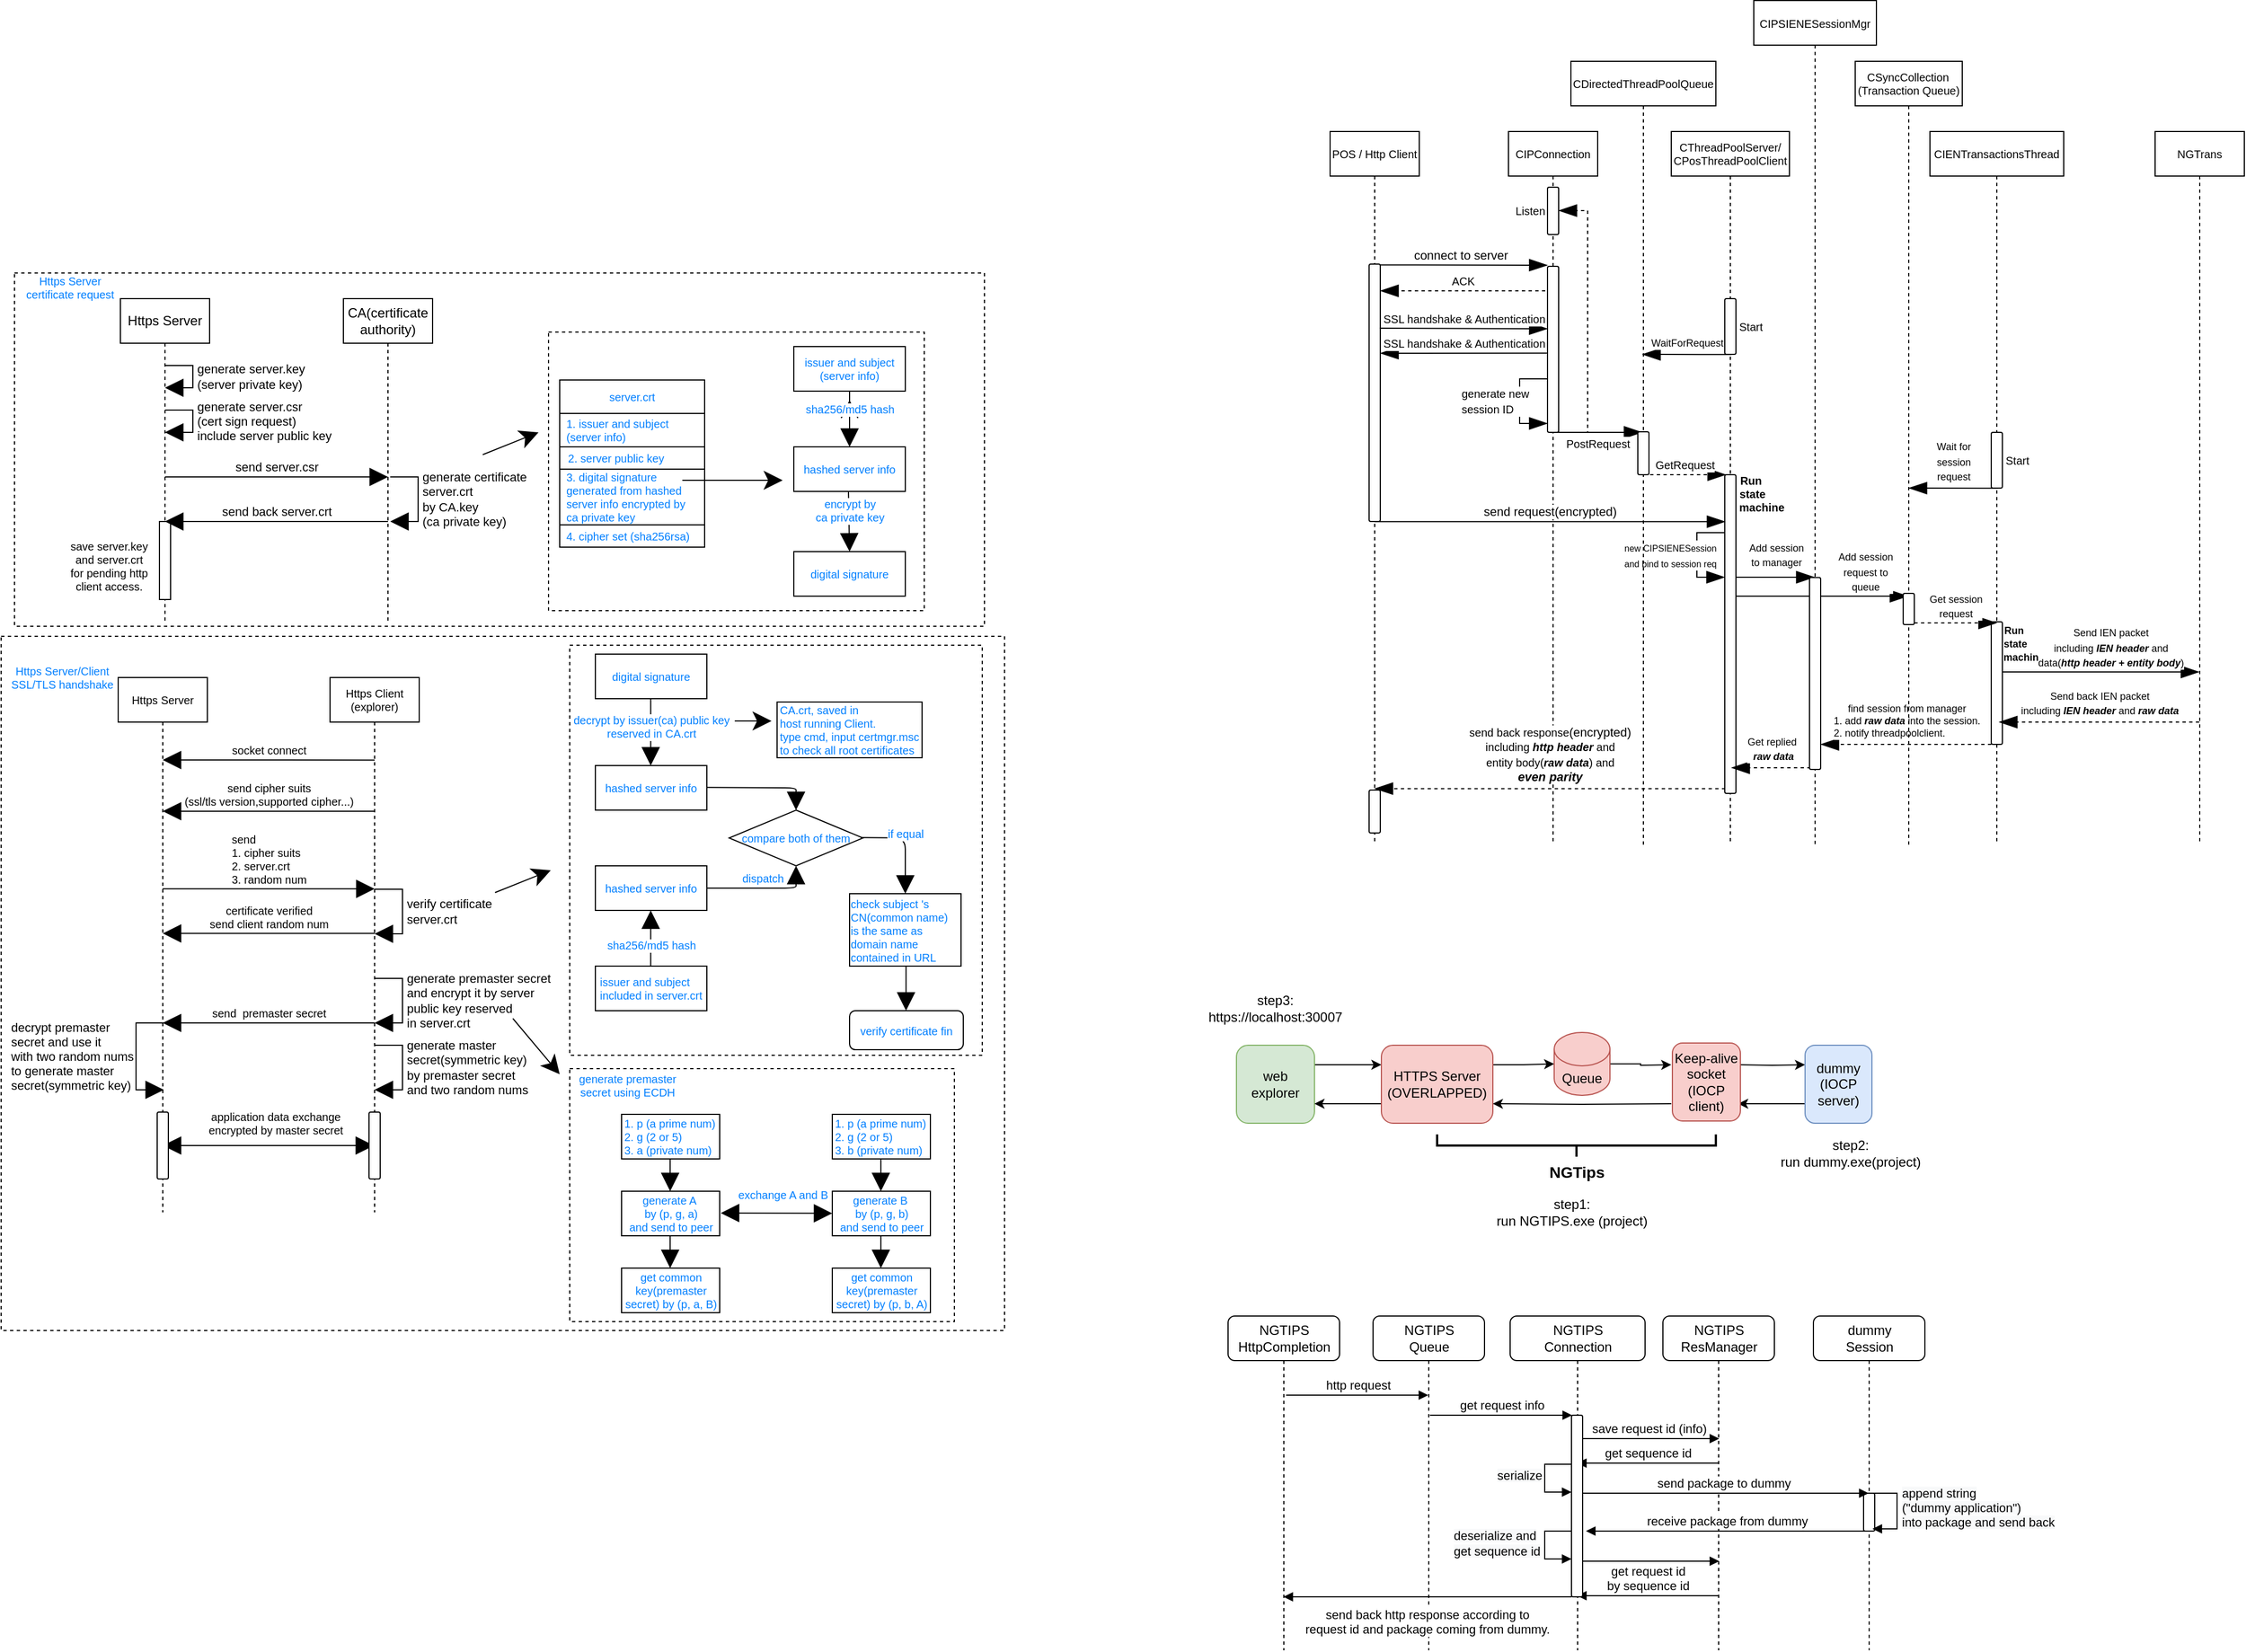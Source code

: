 <mxfile version="15.5.2" type="github">
  <diagram id="_VH7Ez_JP6WW_cBKEvmy" name="Page-1">
    <mxGraphModel dx="1422" dy="1162" grid="1" gridSize="10" guides="1" tooltips="1" connect="1" arrows="1" fold="1" page="0" pageScale="1" pageWidth="850" pageHeight="1100" math="0" shadow="0">
      <root>
        <mxCell id="0" />
        <mxCell id="1" parent="0" />
        <mxCell id="biMLxc0D92DYTLY_nHQ8-123" value="" style="rounded=0;whiteSpace=wrap;html=1;dashed=1;hachureGap=4;pointerEvents=0;fontSize=10;fontColor=#007FFF;strokeColor=default;fillColor=none;" parent="1" vertex="1">
          <mxGeometry x="598" y="801" width="345" height="227" as="geometry" />
        </mxCell>
        <mxCell id="biMLxc0D92DYTLY_nHQ8-103" value="" style="rounded=0;whiteSpace=wrap;html=1;dashed=1;hachureGap=4;pointerEvents=0;fontSize=10;fontColor=#007FFF;strokeColor=default;fillColor=none;" parent="1" vertex="1">
          <mxGeometry x="100" y="87" width="870" height="317" as="geometry" />
        </mxCell>
        <mxCell id="biMLxc0D92DYTLY_nHQ8-101" value="" style="rounded=0;whiteSpace=wrap;html=1;dashed=1;hachureGap=4;pointerEvents=0;fontSize=10;fontColor=#007FFF;strokeColor=default;fillColor=none;" parent="1" vertex="1">
          <mxGeometry x="579" y="140" width="337" height="250" as="geometry" />
        </mxCell>
        <mxCell id="biMLxc0D92DYTLY_nHQ8-95" value="" style="endArrow=block;startArrow=block;endFill=1;startFill=1;html=1;startSize=14;endSize=14;sourcePerimeterSpacing=8;targetPerimeterSpacing=8;fontSize=10;fontColor=#007FFF;" parent="1" target="biMLxc0D92DYTLY_nHQ8-58" edge="1">
          <mxGeometry width="160" relative="1" as="geometry">
            <mxPoint x="233" y="870" as="sourcePoint" />
            <mxPoint x="393" y="870" as="targetPoint" />
          </mxGeometry>
        </mxCell>
        <mxCell id="biMLxc0D92DYTLY_nHQ8-96" value="&lt;font color=&quot;#000000&quot;&gt;application data exchange&lt;br&gt;encrypted by master secret&lt;/font&gt;" style="edgeLabel;html=1;align=center;verticalAlign=middle;resizable=0;points=[];fontSize=10;fontColor=#007FFF;" parent="biMLxc0D92DYTLY_nHQ8-95" vertex="1" connectable="0">
          <mxGeometry x="-0.235" y="-1" relative="1" as="geometry">
            <mxPoint x="28" y="-21" as="offset" />
          </mxGeometry>
        </mxCell>
        <mxCell id="biMLxc0D92DYTLY_nHQ8-2" value="Https Server" style="shape=umlLifeline;perimeter=lifelinePerimeter;whiteSpace=wrap;html=1;container=1;collapsible=0;recursiveResize=0;outlineConnect=0;hachureGap=4;pointerEvents=0;" parent="1" vertex="1">
          <mxGeometry x="195" y="110" width="80" height="290" as="geometry" />
        </mxCell>
        <mxCell id="biMLxc0D92DYTLY_nHQ8-7" value="generate server.key&lt;br&gt;(server private key)" style="edgeStyle=orthogonalEdgeStyle;html=1;align=left;spacingLeft=2;endArrow=block;rounded=0;entryX=1;entryY=0;startSize=14;endSize=14;sourcePerimeterSpacing=8;targetPerimeterSpacing=8;" parent="biMLxc0D92DYTLY_nHQ8-2" edge="1">
          <mxGeometry relative="1" as="geometry">
            <mxPoint x="40" y="60" as="sourcePoint" />
            <Array as="points">
              <mxPoint x="65" y="60" />
            </Array>
            <mxPoint x="40" y="80" as="targetPoint" />
          </mxGeometry>
        </mxCell>
        <mxCell id="biMLxc0D92DYTLY_nHQ8-8" value="generate server.csr&lt;br&gt;(cert sign request)&lt;br&gt;include server public key" style="edgeStyle=orthogonalEdgeStyle;html=1;align=left;spacingLeft=2;endArrow=block;rounded=0;entryX=1;entryY=0;startSize=14;endSize=14;sourcePerimeterSpacing=8;targetPerimeterSpacing=8;" parent="biMLxc0D92DYTLY_nHQ8-2" edge="1">
          <mxGeometry relative="1" as="geometry">
            <mxPoint x="40" y="100" as="sourcePoint" />
            <Array as="points">
              <mxPoint x="65" y="100" />
            </Array>
            <mxPoint x="40" y="120" as="targetPoint" />
          </mxGeometry>
        </mxCell>
        <mxCell id="biMLxc0D92DYTLY_nHQ8-11" value="" style="html=1;points=[];perimeter=orthogonalPerimeter;hachureGap=4;pointerEvents=0;" parent="biMLxc0D92DYTLY_nHQ8-2" vertex="1">
          <mxGeometry x="35" y="200" width="10" height="70" as="geometry" />
        </mxCell>
        <mxCell id="biMLxc0D92DYTLY_nHQ8-10" value="send back server.crt" style="html=1;verticalAlign=bottom;endArrow=block;startSize=14;endSize=14;sourcePerimeterSpacing=8;targetPerimeterSpacing=8;" parent="biMLxc0D92DYTLY_nHQ8-2" edge="1">
          <mxGeometry width="80" relative="1" as="geometry">
            <mxPoint x="240" y="200" as="sourcePoint" />
            <mxPoint x="40" y="200.0" as="targetPoint" />
          </mxGeometry>
        </mxCell>
        <mxCell id="biMLxc0D92DYTLY_nHQ8-4" value="CA(certificate authority)" style="shape=umlLifeline;perimeter=lifelinePerimeter;whiteSpace=wrap;html=1;container=1;collapsible=0;recursiveResize=0;outlineConnect=0;hachureGap=4;pointerEvents=0;" parent="1" vertex="1">
          <mxGeometry x="395" y="110" width="80" height="290" as="geometry" />
        </mxCell>
        <mxCell id="biMLxc0D92DYTLY_nHQ8-9" value="generate certificate &lt;br&gt;server.crt&lt;br&gt;by CA.key &lt;br&gt;(ca private key)" style="edgeStyle=orthogonalEdgeStyle;html=1;align=left;spacingLeft=2;endArrow=block;rounded=0;startSize=14;endSize=14;sourcePerimeterSpacing=8;targetPerimeterSpacing=8;" parent="biMLxc0D92DYTLY_nHQ8-4" edge="1">
          <mxGeometry relative="1" as="geometry">
            <mxPoint x="42" y="160" as="sourcePoint" />
            <Array as="points">
              <mxPoint x="67" y="160" />
              <mxPoint x="67" y="200" />
              <mxPoint x="42" y="200" />
            </Array>
            <mxPoint x="42" y="200" as="targetPoint" />
          </mxGeometry>
        </mxCell>
        <mxCell id="biMLxc0D92DYTLY_nHQ8-5" value="send server.csr" style="html=1;verticalAlign=bottom;endArrow=block;startSize=14;endSize=14;sourcePerimeterSpacing=8;targetPerimeterSpacing=8;" parent="1" edge="1">
          <mxGeometry width="80" relative="1" as="geometry">
            <mxPoint x="235" y="270" as="sourcePoint" />
            <mxPoint x="435" y="270" as="targetPoint" />
          </mxGeometry>
        </mxCell>
        <mxCell id="biMLxc0D92DYTLY_nHQ8-13" value="server.crt" style="swimlane;fontStyle=0;childLayout=stackLayout;horizontal=1;startSize=30;horizontalStack=0;resizeParent=1;resizeParentMax=0;resizeLast=0;collapsible=1;marginBottom=0;hachureGap=4;pointerEvents=0;fontSize=10;fontColor=#007FFF;" parent="1" vertex="1">
          <mxGeometry x="589" y="183" width="130" height="150" as="geometry">
            <mxRectangle x="640" y="210" width="70" height="30" as="alternateBounds" />
          </mxGeometry>
        </mxCell>
        <mxCell id="biMLxc0D92DYTLY_nHQ8-15" value="1. issuer and subject &#xa;(server info)" style="text;strokeColor=none;fillColor=none;align=left;verticalAlign=middle;spacingLeft=4;spacingRight=4;overflow=hidden;points=[[0,0.5],[1,0.5]];portConstraint=eastwest;rotatable=0;fontColor=#007FFF;fontSize=10;" parent="biMLxc0D92DYTLY_nHQ8-13" vertex="1">
          <mxGeometry y="30" width="130" height="30" as="geometry" />
        </mxCell>
        <mxCell id="biMLxc0D92DYTLY_nHQ8-35" value="&lt;div&gt;&lt;span&gt;&amp;nbsp; 2. server public key&lt;/span&gt;&lt;/div&gt;" style="rounded=0;whiteSpace=wrap;html=1;hachureGap=4;pointerEvents=0;fontSize=10;fontColor=#007FFF;align=left;" parent="biMLxc0D92DYTLY_nHQ8-13" vertex="1">
          <mxGeometry y="60" width="130" height="20" as="geometry" />
        </mxCell>
        <mxCell id="biMLxc0D92DYTLY_nHQ8-45" value="" style="endArrow=classic;html=1;fontSize=10;fontColor=#EA6B66;startSize=14;endSize=14;sourcePerimeterSpacing=8;targetPerimeterSpacing=8;" parent="biMLxc0D92DYTLY_nHQ8-13" edge="1">
          <mxGeometry width="50" height="50" relative="1" as="geometry">
            <mxPoint x="110" y="90" as="sourcePoint" />
            <mxPoint x="200" y="90" as="targetPoint" />
          </mxGeometry>
        </mxCell>
        <mxCell id="biMLxc0D92DYTLY_nHQ8-16" value="3. digital signature&#xa;generated from hashed &#xa;server info encrypted by &#xa;ca private key" style="text;strokeColor=none;fillColor=none;align=left;verticalAlign=middle;spacingLeft=4;spacingRight=4;overflow=hidden;points=[[0,0.5],[1,0.5]];portConstraint=eastwest;rotatable=0;fontSize=10;fontColor=#007FFF;" parent="biMLxc0D92DYTLY_nHQ8-13" vertex="1">
          <mxGeometry y="80" width="130" height="50" as="geometry" />
        </mxCell>
        <mxCell id="biMLxc0D92DYTLY_nHQ8-37" value="4. cipher set (sha256rsa)" style="text;strokeColor=default;fillColor=none;align=left;verticalAlign=middle;spacingLeft=4;spacingRight=4;overflow=hidden;points=[[0,0.5],[1,0.5]];portConstraint=eastwest;rotatable=0;fontSize=10;fontColor=#007FFF;" parent="biMLxc0D92DYTLY_nHQ8-13" vertex="1">
          <mxGeometry y="130" width="130" height="20" as="geometry" />
        </mxCell>
        <mxCell id="biMLxc0D92DYTLY_nHQ8-38" value="&lt;span style=&quot;text-align: left&quot;&gt;issuer and subject&lt;/span&gt;&lt;br style=&quot;padding: 0px ; margin: 0px ; text-align: left&quot;&gt;&lt;span style=&quot;text-align: left&quot;&gt;(server info)&lt;/span&gt;" style="rounded=0;whiteSpace=wrap;html=1;hachureGap=4;pointerEvents=0;fontSize=10;fontColor=#007FFF;strokeColor=default;" parent="1" vertex="1">
          <mxGeometry x="799" y="153" width="100" height="40" as="geometry" />
        </mxCell>
        <mxCell id="biMLxc0D92DYTLY_nHQ8-43" value="" style="edgeStyle=none;curved=1;rounded=0;orthogonalLoop=1;jettySize=auto;html=1;fontSize=10;fontColor=#EA6B66;endArrow=open;startSize=14;endSize=14;sourcePerimeterSpacing=8;targetPerimeterSpacing=8;" parent="1" source="biMLxc0D92DYTLY_nHQ8-39" target="biMLxc0D92DYTLY_nHQ8-38" edge="1">
          <mxGeometry relative="1" as="geometry" />
        </mxCell>
        <mxCell id="biMLxc0D92DYTLY_nHQ8-39" value="&lt;div style=&quot;text-align: left&quot;&gt;&lt;span&gt;hashed server info&lt;/span&gt;&lt;/div&gt;" style="rounded=0;whiteSpace=wrap;html=1;hachureGap=4;pointerEvents=0;fontSize=10;fontColor=#007FFF;strokeColor=default;" parent="1" vertex="1">
          <mxGeometry x="799" y="243" width="100" height="40" as="geometry" />
        </mxCell>
        <mxCell id="biMLxc0D92DYTLY_nHQ8-41" value="sha256/md5 hash" style="html=1;verticalAlign=bottom;endArrow=block;startSize=14;endSize=14;sourcePerimeterSpacing=8;targetPerimeterSpacing=8;fontSize=10;fontColor=#007FFF;" parent="1" edge="1">
          <mxGeometry width="80" relative="1" as="geometry">
            <mxPoint x="849" y="193" as="sourcePoint" />
            <mxPoint x="849" y="243" as="targetPoint" />
          </mxGeometry>
        </mxCell>
        <mxCell id="biMLxc0D92DYTLY_nHQ8-42" value="&lt;div style=&quot;text-align: left&quot;&gt;&lt;span&gt;digital signature&lt;/span&gt;&lt;/div&gt;" style="rounded=0;whiteSpace=wrap;html=1;hachureGap=4;pointerEvents=0;fontSize=10;fontColor=#007FFF;strokeColor=default;" parent="1" vertex="1">
          <mxGeometry x="799" y="337" width="100" height="40" as="geometry" />
        </mxCell>
        <mxCell id="biMLxc0D92DYTLY_nHQ8-44" value="encrypt by &lt;br&gt;ca private key" style="html=1;verticalAlign=bottom;endArrow=block;startSize=14;endSize=14;sourcePerimeterSpacing=8;targetPerimeterSpacing=8;fontSize=10;fontColor=#007FFF;entryX=0.5;entryY=0;entryDx=0;entryDy=0;" parent="1" target="biMLxc0D92DYTLY_nHQ8-42" edge="1">
          <mxGeometry x="0.2" width="80" relative="1" as="geometry">
            <mxPoint x="848" y="283" as="sourcePoint" />
            <mxPoint x="848" y="333" as="targetPoint" />
            <mxPoint as="offset" />
          </mxGeometry>
        </mxCell>
        <mxCell id="biMLxc0D92DYTLY_nHQ8-46" value="&lt;font color=&quot;#000000&quot;&gt;save server.key and server.crt&lt;br&gt;for pending http client access.&lt;br&gt;&lt;/font&gt;" style="text;html=1;strokeColor=none;fillColor=none;align=center;verticalAlign=middle;whiteSpace=wrap;rounded=0;hachureGap=4;pointerEvents=0;fontSize=10;fontColor=#007FFF;" parent="1" vertex="1">
          <mxGeometry x="145" y="320" width="80" height="60" as="geometry" />
        </mxCell>
        <mxCell id="biMLxc0D92DYTLY_nHQ8-57" value="&lt;font color=&quot;#000000&quot;&gt;Https Server&lt;/font&gt;" style="shape=umlLifeline;perimeter=lifelinePerimeter;whiteSpace=wrap;html=1;container=1;collapsible=0;recursiveResize=0;outlineConnect=0;hachureGap=4;pointerEvents=0;fontSize=10;fontColor=#007FFF;strokeColor=default;" parent="1" vertex="1">
          <mxGeometry x="193" y="450" width="80" height="480" as="geometry" />
        </mxCell>
        <mxCell id="biMLxc0D92DYTLY_nHQ8-90" value="decrypt premaster &lt;br&gt;secret and use it&lt;br&gt;with two random nums&lt;br&gt;to generate&amp;nbsp;master&lt;br&gt;secret(symmetric key)" style="edgeStyle=orthogonalEdgeStyle;html=1;align=left;spacingLeft=2;endArrow=block;rounded=0;startSize=14;endSize=14;sourcePerimeterSpacing=8;targetPerimeterSpacing=8;" parent="biMLxc0D92DYTLY_nHQ8-57" edge="1">
          <mxGeometry y="-116" relative="1" as="geometry">
            <mxPoint x="41" y="310" as="sourcePoint" />
            <Array as="points">
              <mxPoint x="16" y="310" />
              <mxPoint x="16" y="370" />
              <mxPoint x="41" y="370" />
            </Array>
            <mxPoint x="41" y="370" as="targetPoint" />
            <mxPoint as="offset" />
          </mxGeometry>
        </mxCell>
        <mxCell id="biMLxc0D92DYTLY_nHQ8-92" value="" style="html=1;points=[];perimeter=orthogonalPerimeter;hachureGap=4;pointerEvents=0;rounded=1;fontSize=10;fontColor=#007FFF;strokeColor=default;" parent="biMLxc0D92DYTLY_nHQ8-57" vertex="1">
          <mxGeometry x="35" y="390" width="10" height="60" as="geometry" />
        </mxCell>
        <mxCell id="biMLxc0D92DYTLY_nHQ8-58" value="&lt;font color=&quot;#000000&quot;&gt;Https Client&lt;br&gt;(explorer)&lt;br&gt;&lt;/font&gt;" style="shape=umlLifeline;perimeter=lifelinePerimeter;whiteSpace=wrap;html=1;container=1;collapsible=0;recursiveResize=0;outlineConnect=0;hachureGap=4;pointerEvents=0;fontSize=10;fontColor=#007FFF;strokeColor=default;" parent="1" vertex="1">
          <mxGeometry x="383" y="450" width="80" height="480" as="geometry" />
        </mxCell>
        <mxCell id="biMLxc0D92DYTLY_nHQ8-64" value="verify certificate&lt;br&gt;server.crt" style="edgeStyle=orthogonalEdgeStyle;html=1;align=left;spacingLeft=2;endArrow=block;rounded=0;startSize=14;endSize=14;sourcePerimeterSpacing=8;targetPerimeterSpacing=8;" parent="biMLxc0D92DYTLY_nHQ8-58" edge="1">
          <mxGeometry relative="1" as="geometry">
            <mxPoint x="40" y="190.0" as="sourcePoint" />
            <Array as="points">
              <mxPoint x="65" y="190" />
              <mxPoint x="65" y="230" />
              <mxPoint x="40" y="230" />
            </Array>
            <mxPoint x="40" y="230.0" as="targetPoint" />
          </mxGeometry>
        </mxCell>
        <mxCell id="biMLxc0D92DYTLY_nHQ8-88" value="generate premaster secret&lt;br&gt;and encrypt it by server &lt;br&gt;public key reserved &lt;br&gt;in server.crt" style="edgeStyle=orthogonalEdgeStyle;html=1;align=left;spacingLeft=2;endArrow=block;rounded=0;startSize=14;endSize=14;sourcePerimeterSpacing=8;targetPerimeterSpacing=8;" parent="biMLxc0D92DYTLY_nHQ8-58" edge="1">
          <mxGeometry relative="1" as="geometry">
            <mxPoint x="40" y="270" as="sourcePoint" />
            <Array as="points">
              <mxPoint x="65" y="270" />
              <mxPoint x="65" y="310" />
              <mxPoint x="40" y="310" />
            </Array>
            <mxPoint x="40" y="310" as="targetPoint" />
          </mxGeometry>
        </mxCell>
        <mxCell id="biMLxc0D92DYTLY_nHQ8-91" value="generate&amp;nbsp;master&lt;br&gt;secret(symmetric key)&lt;br&gt;by premaster secret&lt;br&gt;and two random nums" style="edgeStyle=orthogonalEdgeStyle;html=1;align=left;spacingLeft=2;endArrow=block;rounded=0;startSize=14;endSize=14;sourcePerimeterSpacing=8;targetPerimeterSpacing=8;" parent="biMLxc0D92DYTLY_nHQ8-58" edge="1">
          <mxGeometry relative="1" as="geometry">
            <mxPoint x="40" y="330" as="sourcePoint" />
            <Array as="points">
              <mxPoint x="65" y="330" />
              <mxPoint x="65" y="370" />
              <mxPoint x="40" y="370" />
            </Array>
            <mxPoint x="40" y="370" as="targetPoint" />
          </mxGeometry>
        </mxCell>
        <mxCell id="biMLxc0D92DYTLY_nHQ8-93" value="" style="html=1;points=[];perimeter=orthogonalPerimeter;hachureGap=4;pointerEvents=0;rounded=1;fontSize=10;fontColor=#007FFF;strokeColor=default;" parent="biMLxc0D92DYTLY_nHQ8-58" vertex="1">
          <mxGeometry x="35" y="390" width="10" height="60" as="geometry" />
        </mxCell>
        <mxCell id="biMLxc0D92DYTLY_nHQ8-60" value="&lt;font color=&quot;#000000&quot;&gt;socket connect&lt;/font&gt;" style="html=1;verticalAlign=bottom;endArrow=block;startSize=14;endSize=14;sourcePerimeterSpacing=8;targetPerimeterSpacing=8;fontSize=10;fontColor=#007FFF;exitX=0.5;exitY=0.267;exitDx=0;exitDy=0;exitPerimeter=0;" parent="1" edge="1">
          <mxGeometry width="80" relative="1" as="geometry">
            <mxPoint x="423" y="524.1" as="sourcePoint" />
            <mxPoint x="233" y="524" as="targetPoint" />
          </mxGeometry>
        </mxCell>
        <mxCell id="biMLxc0D92DYTLY_nHQ8-61" value="&lt;font color=&quot;#000000&quot;&gt;send cipher suits &lt;br&gt;(ssl/tls version,supported cipher...)&lt;/font&gt;" style="html=1;verticalAlign=bottom;endArrow=block;startSize=14;endSize=14;sourcePerimeterSpacing=8;targetPerimeterSpacing=8;fontSize=10;fontColor=#007FFF;" parent="1" target="biMLxc0D92DYTLY_nHQ8-57" edge="1">
          <mxGeometry width="80" relative="1" as="geometry">
            <mxPoint x="423" y="570" as="sourcePoint" />
            <mxPoint x="238" y="570" as="targetPoint" />
          </mxGeometry>
        </mxCell>
        <mxCell id="biMLxc0D92DYTLY_nHQ8-63" value="&lt;div style=&quot;text-align: left&quot;&gt;&lt;span style=&quot;color: rgb(0 , 0 , 0)&quot;&gt;send&lt;/span&gt;&lt;/div&gt;&lt;font color=&quot;#000000&quot;&gt;&lt;div style=&quot;text-align: left&quot;&gt;1. cipher suits&lt;br&gt;&lt;/div&gt;&lt;div style=&quot;text-align: left&quot;&gt;2. server.crt&lt;/div&gt;&lt;div style=&quot;text-align: left&quot;&gt;3. random num&lt;/div&gt;&lt;/font&gt;" style="html=1;verticalAlign=bottom;endArrow=block;startSize=14;endSize=14;sourcePerimeterSpacing=8;targetPerimeterSpacing=8;fontSize=10;fontColor=#007FFF;" parent="1" edge="1">
          <mxGeometry width="80" relative="1" as="geometry">
            <mxPoint x="232.81" y="639.66" as="sourcePoint" />
            <mxPoint x="423" y="639.66" as="targetPoint" />
          </mxGeometry>
        </mxCell>
        <mxCell id="biMLxc0D92DYTLY_nHQ8-65" value="&lt;div style=&quot;text-align: left&quot;&gt;&lt;span&gt;digital signature&lt;/span&gt;&lt;/div&gt;" style="rounded=0;whiteSpace=wrap;html=1;hachureGap=4;pointerEvents=0;fontSize=10;fontColor=#007FFF;strokeColor=default;" parent="1" vertex="1">
          <mxGeometry x="621" y="429" width="100" height="40" as="geometry" />
        </mxCell>
        <mxCell id="biMLxc0D92DYTLY_nHQ8-67" value="&lt;div style=&quot;text-align: left&quot;&gt;&lt;span&gt;CA.crt, saved&amp;nbsp;&lt;/span&gt;&lt;span&gt;in&amp;nbsp;&lt;/span&gt;&lt;/div&gt;&lt;div style=&quot;text-align: left&quot;&gt;&lt;span&gt;host running Client.&lt;/span&gt;&lt;/div&gt;&lt;div style=&quot;text-align: left&quot;&gt;type cmd, input certmgr.msc&lt;/div&gt;&lt;div style=&quot;text-align: left&quot;&gt;to check all root certificates&lt;/div&gt;" style="rounded=0;whiteSpace=wrap;html=1;hachureGap=4;pointerEvents=0;fontSize=10;fontColor=#007FFF;strokeColor=default;" parent="1" vertex="1">
          <mxGeometry x="784" y="472" width="130" height="50" as="geometry" />
        </mxCell>
        <mxCell id="biMLxc0D92DYTLY_nHQ8-66" value="&lt;div style=&quot;text-align: left&quot;&gt;&lt;span&gt;hashed server info&lt;/span&gt;&lt;/div&gt;" style="rounded=0;whiteSpace=wrap;html=1;hachureGap=4;pointerEvents=0;fontSize=10;fontColor=#007FFF;strokeColor=default;" parent="1" vertex="1">
          <mxGeometry x="621" y="529" width="100" height="40" as="geometry" />
        </mxCell>
        <mxCell id="biMLxc0D92DYTLY_nHQ8-70" value="decrypt by issuer(ca) public key &lt;br&gt;reserved in CA.crt" style="html=1;verticalAlign=bottom;endArrow=block;startSize=14;endSize=14;sourcePerimeterSpacing=8;targetPerimeterSpacing=8;fontSize=10;fontColor=#007FFF;" parent="1" edge="1">
          <mxGeometry x="0.333" width="80" relative="1" as="geometry">
            <mxPoint x="670.66" y="469" as="sourcePoint" />
            <mxPoint x="670.66" y="529" as="targetPoint" />
            <mxPoint as="offset" />
          </mxGeometry>
        </mxCell>
        <mxCell id="biMLxc0D92DYTLY_nHQ8-71" value="" style="endArrow=classic;html=1;fontSize=10;fontColor=#EA6B66;startSize=14;endSize=14;sourcePerimeterSpacing=8;targetPerimeterSpacing=8;" parent="1" edge="1">
          <mxGeometry width="50" height="50" relative="1" as="geometry">
            <mxPoint x="746" y="489" as="sourcePoint" />
            <mxPoint x="779" y="489" as="targetPoint" />
          </mxGeometry>
        </mxCell>
        <mxCell id="biMLxc0D92DYTLY_nHQ8-74" value="&lt;div style=&quot;text-align: left&quot;&gt;&lt;span&gt;hashed server info&lt;/span&gt;&lt;/div&gt;" style="rounded=0;whiteSpace=wrap;html=1;hachureGap=4;pointerEvents=0;fontSize=10;fontColor=#007FFF;strokeColor=default;" parent="1" vertex="1">
          <mxGeometry x="621" y="619" width="100" height="40" as="geometry" />
        </mxCell>
        <mxCell id="biMLxc0D92DYTLY_nHQ8-75" value="&lt;div style=&quot;text-align: left&quot;&gt;&lt;span&gt;issuer and subject&lt;/span&gt;&lt;br&gt;&lt;/div&gt;&lt;div style=&quot;text-align: left&quot;&gt;&lt;span&gt;included in server.crt&lt;/span&gt;&lt;/div&gt;" style="rounded=0;whiteSpace=wrap;html=1;hachureGap=4;pointerEvents=0;fontSize=10;fontColor=#007FFF;strokeColor=default;" parent="1" vertex="1">
          <mxGeometry x="621" y="709" width="100" height="40" as="geometry" />
        </mxCell>
        <mxCell id="biMLxc0D92DYTLY_nHQ8-77" value="sha256/md5 hash" style="html=1;verticalAlign=bottom;endArrow=block;startSize=14;endSize=14;sourcePerimeterSpacing=8;targetPerimeterSpacing=8;fontSize=10;fontColor=#007FFF;" parent="1" edge="1">
          <mxGeometry x="-0.6" width="80" relative="1" as="geometry">
            <mxPoint x="670.66" y="709" as="sourcePoint" />
            <mxPoint x="670.66" y="659" as="targetPoint" />
            <mxPoint as="offset" />
          </mxGeometry>
        </mxCell>
        <mxCell id="biMLxc0D92DYTLY_nHQ8-78" value="compare both of them" style="shape=rhombus;perimeter=rhombusPerimeter;whiteSpace=wrap;html=1;align=center;hachureGap=4;pointerEvents=0;fontSize=10;fontColor=#007FFF;strokeColor=default;" parent="1" vertex="1">
          <mxGeometry x="741" y="569" width="120" height="50" as="geometry" />
        </mxCell>
        <mxCell id="biMLxc0D92DYTLY_nHQ8-79" value="" style="html=1;verticalAlign=bottom;endArrow=block;startSize=14;endSize=14;sourcePerimeterSpacing=8;targetPerimeterSpacing=8;fontSize=10;fontColor=#007FFF;entryX=0.5;entryY=0;entryDx=0;entryDy=0;" parent="1" target="biMLxc0D92DYTLY_nHQ8-78" edge="1">
          <mxGeometry width="80" relative="1" as="geometry">
            <mxPoint x="721" y="548.66" as="sourcePoint" />
            <mxPoint x="871" y="549" as="targetPoint" />
            <Array as="points">
              <mxPoint x="801" y="549" />
            </Array>
          </mxGeometry>
        </mxCell>
        <mxCell id="biMLxc0D92DYTLY_nHQ8-80" value="dispatch" style="html=1;verticalAlign=bottom;endArrow=block;startSize=14;endSize=14;sourcePerimeterSpacing=8;targetPerimeterSpacing=8;fontSize=10;fontColor=#007FFF;entryX=0.5;entryY=1;entryDx=0;entryDy=0;entryPerimeter=0;" parent="1" target="biMLxc0D92DYTLY_nHQ8-78" edge="1">
          <mxGeometry width="80" relative="1" as="geometry">
            <mxPoint x="721" y="639" as="sourcePoint" />
            <mxPoint x="861" y="639" as="targetPoint" />
            <Array as="points">
              <mxPoint x="801" y="639" />
            </Array>
          </mxGeometry>
        </mxCell>
        <mxCell id="biMLxc0D92DYTLY_nHQ8-81" value="&lt;div style=&quot;text-align: left&quot;&gt;check subject &#39;s CN(common name)&lt;/div&gt;&lt;div style=&quot;text-align: left&quot;&gt;is the same as domain name contained in URL&lt;/div&gt;" style="rounded=0;whiteSpace=wrap;html=1;hachureGap=4;pointerEvents=0;fontSize=10;fontColor=#007FFF;strokeColor=default;" parent="1" vertex="1">
          <mxGeometry x="849" y="644" width="100" height="65" as="geometry" />
        </mxCell>
        <mxCell id="biMLxc0D92DYTLY_nHQ8-82" value="if equal" style="html=1;verticalAlign=bottom;endArrow=block;startSize=14;endSize=14;sourcePerimeterSpacing=8;targetPerimeterSpacing=8;fontSize=10;fontColor=#007FFF;entryX=0.5;entryY=0;entryDx=0;entryDy=0;" parent="1" target="biMLxc0D92DYTLY_nHQ8-81" edge="1">
          <mxGeometry width="80" relative="1" as="geometry">
            <mxPoint x="859" y="593.66" as="sourcePoint" />
            <mxPoint x="939" y="593.66" as="targetPoint" />
            <Array as="points">
              <mxPoint x="899" y="594" />
            </Array>
          </mxGeometry>
        </mxCell>
        <mxCell id="biMLxc0D92DYTLY_nHQ8-83" value="&lt;div&gt;verify certificate fin&lt;/div&gt;" style="rounded=1;whiteSpace=wrap;html=1;hachureGap=4;pointerEvents=0;fontSize=10;fontColor=#007FFF;strokeColor=default;align=center;" parent="1" vertex="1">
          <mxGeometry x="849" y="749" width="102" height="35" as="geometry" />
        </mxCell>
        <mxCell id="biMLxc0D92DYTLY_nHQ8-84" value="" style="html=1;verticalAlign=bottom;endArrow=block;startSize=14;endSize=14;sourcePerimeterSpacing=8;targetPerimeterSpacing=8;fontSize=10;fontColor=#007FFF;" parent="1" edge="1">
          <mxGeometry width="80" relative="1" as="geometry">
            <mxPoint x="899.66" y="709" as="sourcePoint" />
            <mxPoint x="899.66" y="749" as="targetPoint" />
          </mxGeometry>
        </mxCell>
        <mxCell id="biMLxc0D92DYTLY_nHQ8-86" value="&lt;font color=&quot;#000000&quot;&gt;certificate verified&lt;br&gt;send client random num&lt;br&gt;&lt;/font&gt;" style="html=1;verticalAlign=bottom;endArrow=block;startSize=14;endSize=14;sourcePerimeterSpacing=8;targetPerimeterSpacing=8;fontSize=10;fontColor=#007FFF;" parent="1" edge="1">
          <mxGeometry width="80" relative="1" as="geometry">
            <mxPoint x="423.19" y="679.66" as="sourcePoint" />
            <mxPoint x="233.0" y="679.66" as="targetPoint" />
          </mxGeometry>
        </mxCell>
        <mxCell id="biMLxc0D92DYTLY_nHQ8-89" value="&lt;font color=&quot;#000000&quot;&gt;send&amp;nbsp; premaster secret&lt;/font&gt;" style="html=1;verticalAlign=bottom;endArrow=block;startSize=14;endSize=14;sourcePerimeterSpacing=8;targetPerimeterSpacing=8;fontSize=10;fontColor=#007FFF;" parent="1" edge="1">
          <mxGeometry width="80" relative="1" as="geometry">
            <mxPoint x="423.19" y="760" as="sourcePoint" />
            <mxPoint x="233.0" y="760" as="targetPoint" />
          </mxGeometry>
        </mxCell>
        <mxCell id="biMLxc0D92DYTLY_nHQ8-97" value="" style="rounded=0;whiteSpace=wrap;html=1;hachureGap=4;pointerEvents=0;fontSize=10;fontColor=#007FFF;strokeColor=default;fillColor=none;dashed=1;" parent="1" vertex="1">
          <mxGeometry x="598" y="421" width="370" height="368" as="geometry" />
        </mxCell>
        <mxCell id="biMLxc0D92DYTLY_nHQ8-98" value="" style="endArrow=classic;html=1;fontSize=10;fontColor=#007FFF;startSize=14;endSize=14;sourcePerimeterSpacing=8;targetPerimeterSpacing=8;" parent="1" edge="1">
          <mxGeometry width="50" height="50" relative="1" as="geometry">
            <mxPoint x="531" y="643" as="sourcePoint" />
            <mxPoint x="581" y="623" as="targetPoint" />
          </mxGeometry>
        </mxCell>
        <mxCell id="biMLxc0D92DYTLY_nHQ8-102" value="" style="endArrow=classic;html=1;fontSize=10;fontColor=#007FFF;startSize=14;endSize=14;sourcePerimeterSpacing=8;targetPerimeterSpacing=8;" parent="1" edge="1">
          <mxGeometry width="50" height="50" relative="1" as="geometry">
            <mxPoint x="520" y="250" as="sourcePoint" />
            <mxPoint x="570" y="230" as="targetPoint" />
          </mxGeometry>
        </mxCell>
        <mxCell id="biMLxc0D92DYTLY_nHQ8-104" value="Https Server certificate request" style="text;html=1;strokeColor=none;fillColor=none;align=center;verticalAlign=middle;whiteSpace=wrap;rounded=0;dashed=1;hachureGap=4;pointerEvents=0;fontSize=10;fontColor=#007FFF;" parent="1" vertex="1">
          <mxGeometry x="100" y="90" width="100" height="20" as="geometry" />
        </mxCell>
        <mxCell id="biMLxc0D92DYTLY_nHQ8-105" value="" style="rounded=0;whiteSpace=wrap;html=1;dashed=1;hachureGap=4;pointerEvents=0;fontSize=10;fontColor=#007FFF;strokeColor=default;fillColor=none;" parent="1" vertex="1">
          <mxGeometry x="88" y="413" width="900" height="623" as="geometry" />
        </mxCell>
        <mxCell id="biMLxc0D92DYTLY_nHQ8-106" value="Https Server/Client&lt;br&gt;SSL/TLS handshake" style="text;html=1;strokeColor=none;fillColor=none;align=center;verticalAlign=middle;whiteSpace=wrap;rounded=0;dashed=1;hachureGap=4;pointerEvents=0;fontSize=10;fontColor=#007FFF;" parent="1" vertex="1">
          <mxGeometry x="93" y="440" width="100" height="20" as="geometry" />
        </mxCell>
        <mxCell id="biMLxc0D92DYTLY_nHQ8-108" value="&lt;div&gt;1. p (a prime num)&lt;/div&gt;&lt;div&gt;2. g (2 or 5)&lt;/div&gt;&lt;div&gt;3. a (private num)&lt;/div&gt;" style="rounded=0;whiteSpace=wrap;html=1;hachureGap=4;pointerEvents=0;fontSize=10;fontColor=#007FFF;strokeColor=default;align=left;" parent="1" vertex="1">
          <mxGeometry x="644.5" y="842" width="88" height="40" as="geometry" />
        </mxCell>
        <mxCell id="biMLxc0D92DYTLY_nHQ8-109" value="&lt;div&gt;1. p (a prime num)&lt;/div&gt;&lt;div&gt;2. g (2 or 5)&lt;/div&gt;&lt;div&gt;3. b (private num)&lt;/div&gt;" style="rounded=0;whiteSpace=wrap;html=1;hachureGap=4;pointerEvents=0;fontSize=10;fontColor=#007FFF;strokeColor=default;align=left;" parent="1" vertex="1">
          <mxGeometry x="833.5" y="842" width="88" height="40" as="geometry" />
        </mxCell>
        <mxCell id="biMLxc0D92DYTLY_nHQ8-110" value="generate premaster secret using ECDH" style="text;html=1;strokeColor=none;fillColor=none;align=center;verticalAlign=middle;whiteSpace=wrap;rounded=0;dashed=1;hachureGap=4;pointerEvents=0;fontSize=10;fontColor=#007FFF;" parent="1" vertex="1">
          <mxGeometry x="598" y="806" width="104" height="20" as="geometry" />
        </mxCell>
        <mxCell id="biMLxc0D92DYTLY_nHQ8-111" value="&lt;div&gt;generate A&amp;nbsp;&lt;/div&gt;&lt;div&gt;by (p, g, a)&lt;/div&gt;&lt;div&gt;and send to peer&lt;/div&gt;" style="rounded=0;whiteSpace=wrap;html=1;hachureGap=4;pointerEvents=0;fontSize=10;fontColor=#007FFF;strokeColor=default;align=center;" parent="1" vertex="1">
          <mxGeometry x="644.5" y="911" width="88" height="40" as="geometry" />
        </mxCell>
        <mxCell id="biMLxc0D92DYTLY_nHQ8-112" value="&lt;div&gt;generate B&amp;nbsp;&lt;/div&gt;&lt;div&gt;by (p, g, b)&lt;/div&gt;&lt;div&gt;and send to peer&lt;br&gt;&lt;/div&gt;" style="rounded=0;whiteSpace=wrap;html=1;hachureGap=4;pointerEvents=0;fontSize=10;fontColor=#007FFF;strokeColor=default;align=center;" parent="1" vertex="1">
          <mxGeometry x="833.5" y="911" width="88" height="40" as="geometry" />
        </mxCell>
        <mxCell id="biMLxc0D92DYTLY_nHQ8-113" value="&lt;div&gt;get common key(premaster secret) by (p, a, B)&lt;/div&gt;" style="rounded=0;whiteSpace=wrap;html=1;hachureGap=4;pointerEvents=0;fontSize=10;fontColor=#007FFF;strokeColor=default;align=center;" parent="1" vertex="1">
          <mxGeometry x="644.5" y="980" width="88" height="40" as="geometry" />
        </mxCell>
        <mxCell id="biMLxc0D92DYTLY_nHQ8-114" value="get common key(premaster secret) by (p, b, A)" style="rounded=0;whiteSpace=wrap;html=1;hachureGap=4;pointerEvents=0;fontSize=10;fontColor=#007FFF;strokeColor=default;align=center;" parent="1" vertex="1">
          <mxGeometry x="833.5" y="980" width="88" height="40" as="geometry" />
        </mxCell>
        <mxCell id="biMLxc0D92DYTLY_nHQ8-115" value="" style="endArrow=block;startArrow=block;endFill=1;startFill=1;html=1;startSize=14;endSize=14;sourcePerimeterSpacing=8;targetPerimeterSpacing=8;fontSize=10;fontColor=#007FFF;" parent="1" edge="1">
          <mxGeometry width="160" relative="1" as="geometry">
            <mxPoint x="733.5" y="930.58" as="sourcePoint" />
            <mxPoint x="833.5" y="930.83" as="targetPoint" />
          </mxGeometry>
        </mxCell>
        <mxCell id="biMLxc0D92DYTLY_nHQ8-116" value="exchange A and B" style="edgeLabel;html=1;align=center;verticalAlign=middle;resizable=0;points=[];fontSize=10;fontColor=#007FFF;" parent="biMLxc0D92DYTLY_nHQ8-115" vertex="1" connectable="0">
          <mxGeometry x="-0.235" y="-1" relative="1" as="geometry">
            <mxPoint x="17" y="-18" as="offset" />
          </mxGeometry>
        </mxCell>
        <mxCell id="biMLxc0D92DYTLY_nHQ8-118" value="" style="html=1;verticalAlign=bottom;endArrow=block;startSize=14;endSize=14;sourcePerimeterSpacing=8;targetPerimeterSpacing=8;fontSize=10;fontColor=#007FFF;" parent="1" edge="1">
          <mxGeometry width="80" relative="1" as="geometry">
            <mxPoint x="688.08" y="882" as="sourcePoint" />
            <mxPoint x="688.08" y="911" as="targetPoint" />
          </mxGeometry>
        </mxCell>
        <mxCell id="biMLxc0D92DYTLY_nHQ8-119" value="" style="html=1;verticalAlign=bottom;endArrow=block;startSize=14;endSize=14;sourcePerimeterSpacing=8;targetPerimeterSpacing=8;fontSize=10;fontColor=#007FFF;" parent="1" edge="1">
          <mxGeometry width="80" relative="1" as="geometry">
            <mxPoint x="877.08" y="882" as="sourcePoint" />
            <mxPoint x="877.08" y="911" as="targetPoint" />
          </mxGeometry>
        </mxCell>
        <mxCell id="biMLxc0D92DYTLY_nHQ8-120" value="" style="html=1;verticalAlign=bottom;endArrow=block;startSize=14;endSize=14;sourcePerimeterSpacing=8;targetPerimeterSpacing=8;fontSize=10;fontColor=#007FFF;" parent="1" edge="1">
          <mxGeometry width="80" relative="1" as="geometry">
            <mxPoint x="688.08" y="951" as="sourcePoint" />
            <mxPoint x="688.08" y="980" as="targetPoint" />
          </mxGeometry>
        </mxCell>
        <mxCell id="biMLxc0D92DYTLY_nHQ8-122" value="" style="html=1;verticalAlign=bottom;endArrow=block;startSize=14;endSize=14;sourcePerimeterSpacing=8;targetPerimeterSpacing=8;fontSize=10;fontColor=#007FFF;" parent="1" edge="1">
          <mxGeometry width="80" relative="1" as="geometry">
            <mxPoint x="877.08" y="951" as="sourcePoint" />
            <mxPoint x="877.08" y="980" as="targetPoint" />
          </mxGeometry>
        </mxCell>
        <mxCell id="biMLxc0D92DYTLY_nHQ8-124" value="" style="endArrow=classic;html=1;fontSize=10;fontColor=#007FFF;startSize=14;endSize=14;sourcePerimeterSpacing=8;targetPerimeterSpacing=8;" parent="1" edge="1">
          <mxGeometry width="50" height="50" relative="1" as="geometry">
            <mxPoint x="547" y="756" as="sourcePoint" />
            <mxPoint x="589" y="806" as="targetPoint" />
          </mxGeometry>
        </mxCell>
        <mxCell id="IulpB0IkQ2e_PBXTS8TF-5" value="&lt;font color=&quot;#000000&quot;&gt;CIPConnection&lt;/font&gt;" style="shape=umlLifeline;perimeter=lifelinePerimeter;whiteSpace=wrap;html=1;container=1;collapsible=0;recursiveResize=0;outlineConnect=0;hachureGap=4;pointerEvents=0;fontSize=10;fontColor=#007FFF;strokeColor=default;" vertex="1" parent="1">
          <mxGeometry x="1440" y="-40" width="80" height="640" as="geometry" />
        </mxCell>
        <mxCell id="IulpB0IkQ2e_PBXTS8TF-29" value="&lt;font color=&quot;#000000&quot;&gt;Listen&amp;nbsp; &amp;nbsp; &amp;nbsp; &amp;nbsp; &amp;nbsp; &amp;nbsp; &amp;nbsp; &amp;nbsp;&lt;/font&gt;" style="html=1;points=[];perimeter=orthogonalPerimeter;hachureGap=4;pointerEvents=0;rounded=1;fontSize=10;fontColor=#007FFF;strokeColor=default;" vertex="1" parent="IulpB0IkQ2e_PBXTS8TF-5">
          <mxGeometry x="35" y="50" width="10" height="42.5" as="geometry" />
        </mxCell>
        <mxCell id="IulpB0IkQ2e_PBXTS8TF-17" value="connect to server" style="html=1;verticalAlign=bottom;endArrow=blockThin;startSize=14;endSize=14;sourcePerimeterSpacing=8;targetPerimeterSpacing=8;endFill=1;exitX=0.32;exitY=0.003;exitDx=0;exitDy=0;exitPerimeter=0;" edge="1" parent="IulpB0IkQ2e_PBXTS8TF-5" source="IulpB0IkQ2e_PBXTS8TF-7">
          <mxGeometry width="80" relative="1" as="geometry">
            <mxPoint x="-124.5" y="120" as="sourcePoint" />
            <mxPoint x="35" y="120.0" as="targetPoint" />
          </mxGeometry>
        </mxCell>
        <mxCell id="IulpB0IkQ2e_PBXTS8TF-32" value="" style="html=1;points=[];perimeter=orthogonalPerimeter;hachureGap=4;pointerEvents=0;rounded=1;fontSize=10;fontColor=#007FFF;strokeColor=default;" vertex="1" parent="IulpB0IkQ2e_PBXTS8TF-5">
          <mxGeometry x="35" y="121" width="10" height="149" as="geometry" />
        </mxCell>
        <mxCell id="IulpB0IkQ2e_PBXTS8TF-8" value="&lt;span style=&quot;color: rgb(0 , 0 , 0) ; text-align: left&quot;&gt;POS / Http Client&lt;/span&gt;" style="shape=umlLifeline;perimeter=lifelinePerimeter;whiteSpace=wrap;html=1;container=1;collapsible=0;recursiveResize=0;outlineConnect=0;hachureGap=4;pointerEvents=0;fontSize=10;fontColor=#007FFF;strokeColor=default;" vertex="1" parent="1">
          <mxGeometry x="1280" y="-40" width="80" height="640" as="geometry" />
        </mxCell>
        <mxCell id="IulpB0IkQ2e_PBXTS8TF-35" value="&lt;font style=&quot;font-size: 10px&quot;&gt;ACK&lt;/font&gt;" style="html=1;verticalAlign=bottom;endArrow=blockThin;startSize=14;endSize=14;sourcePerimeterSpacing=8;targetPerimeterSpacing=8;endFill=1;dashed=1;" edge="1" parent="IulpB0IkQ2e_PBXTS8TF-8">
          <mxGeometry x="-0.003" width="80" relative="1" as="geometry">
            <mxPoint x="193" y="143" as="sourcePoint" />
            <mxPoint x="45.024" y="143" as="targetPoint" />
            <mxPoint as="offset" />
          </mxGeometry>
        </mxCell>
        <mxCell id="IulpB0IkQ2e_PBXTS8TF-7" value="" style="html=1;points=[];perimeter=orthogonalPerimeter;hachureGap=4;pointerEvents=0;rounded=1;fontSize=10;fontColor=#007FFF;strokeColor=default;" vertex="1" parent="IulpB0IkQ2e_PBXTS8TF-8">
          <mxGeometry x="35" y="119" width="10" height="231" as="geometry" />
        </mxCell>
        <mxCell id="IulpB0IkQ2e_PBXTS8TF-77" value="" style="html=1;points=[];perimeter=orthogonalPerimeter;hachureGap=4;pointerEvents=0;rounded=1;fontSize=10;fontColor=#007FFF;strokeColor=default;" vertex="1" parent="IulpB0IkQ2e_PBXTS8TF-8">
          <mxGeometry x="35" y="591" width="10" height="38.5" as="geometry" />
        </mxCell>
        <mxCell id="IulpB0IkQ2e_PBXTS8TF-11" value="&lt;font color=&quot;#000000&quot;&gt;CThreadPoolServer/&lt;br&gt;CPosThreadPoolClient&lt;/font&gt;" style="shape=umlLifeline;perimeter=lifelinePerimeter;whiteSpace=wrap;html=1;container=1;collapsible=0;recursiveResize=0;outlineConnect=0;hachureGap=4;pointerEvents=0;fontSize=10;fontColor=#007FFF;strokeColor=default;" vertex="1" parent="1">
          <mxGeometry x="1586" y="-40" width="106" height="640" as="geometry" />
        </mxCell>
        <mxCell id="IulpB0IkQ2e_PBXTS8TF-22" value="&lt;font color=&quot;#000000&quot;&gt;&amp;nbsp; &amp;nbsp; &amp;nbsp; &amp;nbsp; &amp;nbsp; &amp;nbsp; &amp;nbsp;Start&lt;/font&gt;" style="html=1;points=[];perimeter=orthogonalPerimeter;hachureGap=4;pointerEvents=0;rounded=1;fontSize=10;fontColor=#007FFF;strokeColor=default;" vertex="1" parent="IulpB0IkQ2e_PBXTS8TF-11">
          <mxGeometry x="48" y="150" width="10" height="50" as="geometry" />
        </mxCell>
        <mxCell id="IulpB0IkQ2e_PBXTS8TF-44" value="&lt;font color=&quot;#000000&quot; style=&quot;font-size: 10px&quot;&gt;&lt;b style=&quot;font-size: 10px&quot;&gt;&amp;nbsp; &amp;nbsp; &amp;nbsp; &amp;nbsp; &amp;nbsp; &amp;nbsp; &amp;nbsp;Run &lt;br style=&quot;font-size: 10px&quot;&gt;&amp;nbsp; &amp;nbsp; &amp;nbsp; &amp;nbsp; &amp;nbsp; &amp;nbsp; &amp;nbsp; state&lt;br style=&quot;font-size: 10px&quot;&gt;&amp;nbsp; &amp;nbsp; &amp;nbsp; &amp;nbsp; &amp;nbsp; &amp;nbsp; &amp;nbsp; &amp;nbsp; &amp;nbsp; &amp;nbsp; machine&lt;br style=&quot;font-size: 10px&quot;&gt;&lt;br style=&quot;font-size: 10px&quot;&gt;&lt;br style=&quot;font-size: 10px&quot;&gt;&lt;br style=&quot;font-size: 10px&quot;&gt;&lt;br style=&quot;font-size: 10px&quot;&gt;&lt;br style=&quot;font-size: 10px&quot;&gt;&lt;br style=&quot;font-size: 10px&quot;&gt;&lt;br style=&quot;font-size: 10px&quot;&gt;&lt;br style=&quot;font-size: 10px&quot;&gt;&lt;br style=&quot;font-size: 10px&quot;&gt;&lt;br style=&quot;font-size: 10px&quot;&gt;&lt;br style=&quot;font-size: 10px&quot;&gt;&lt;br style=&quot;font-size: 10px&quot;&gt;&lt;/b&gt;&lt;br&gt;&lt;br&gt;&lt;br&gt;&lt;br&gt;&lt;br&gt;&lt;br&gt;&lt;br&gt;&lt;br&gt;&lt;br style=&quot;font-size: 10px&quot;&gt;&lt;/font&gt;" style="html=1;points=[];perimeter=orthogonalPerimeter;hachureGap=4;pointerEvents=0;rounded=1;fontSize=10;fontColor=#007FFF;strokeColor=default;" vertex="1" parent="IulpB0IkQ2e_PBXTS8TF-11">
          <mxGeometry x="48" y="308" width="10" height="286" as="geometry" />
        </mxCell>
        <mxCell id="IulpB0IkQ2e_PBXTS8TF-48" value="&lt;font style=&quot;font-size: 8px&quot;&gt;new CIPSIENESession&lt;br&gt;and bind to session req&lt;br&gt;&lt;/font&gt;" style="edgeStyle=orthogonalEdgeStyle;html=1;align=left;spacingLeft=2;endArrow=blockThin;rounded=0;startSize=14;endSize=14;sourcePerimeterSpacing=8;targetPerimeterSpacing=8;endFill=1;" edge="1" parent="IulpB0IkQ2e_PBXTS8TF-11">
          <mxGeometry y="-69" relative="1" as="geometry">
            <mxPoint x="48" y="360" as="sourcePoint" />
            <Array as="points">
              <mxPoint x="23" y="360" />
              <mxPoint x="23" y="400" />
              <mxPoint x="48" y="400" />
            </Array>
            <mxPoint x="48" y="400" as="targetPoint" />
            <mxPoint as="offset" />
          </mxGeometry>
        </mxCell>
        <mxCell id="IulpB0IkQ2e_PBXTS8TF-57" value="&lt;font style=&quot;font-size: 9px&quot;&gt;Add session&lt;br&gt;request to&lt;br&gt;queue&lt;br&gt;&lt;/font&gt;" style="html=1;verticalAlign=bottom;endArrow=blockThin;startSize=14;endSize=14;sourcePerimeterSpacing=8;targetPerimeterSpacing=8;endFill=1;" edge="1" parent="IulpB0IkQ2e_PBXTS8TF-11">
          <mxGeometry x="0.502" width="80" relative="1" as="geometry">
            <mxPoint x="58" y="417" as="sourcePoint" />
            <mxPoint x="212.5" y="417" as="targetPoint" />
            <mxPoint as="offset" />
          </mxGeometry>
        </mxCell>
        <mxCell id="IulpB0IkQ2e_PBXTS8TF-71" value="&lt;font style=&quot;font-size: 9px&quot;&gt;Add session&lt;br&gt;to manager&lt;br&gt;&lt;/font&gt;" style="html=1;verticalAlign=bottom;endArrow=blockThin;startSize=14;endSize=14;sourcePerimeterSpacing=8;targetPerimeterSpacing=8;endFill=1;" edge="1" parent="IulpB0IkQ2e_PBXTS8TF-11" target="IulpB0IkQ2e_PBXTS8TF-13">
          <mxGeometry x="0.016" y="5" width="80" relative="1" as="geometry">
            <mxPoint x="58" y="400" as="sourcePoint" />
            <mxPoint x="154" y="400" as="targetPoint" />
            <mxPoint as="offset" />
          </mxGeometry>
        </mxCell>
        <mxCell id="IulpB0IkQ2e_PBXTS8TF-75" value="&lt;font style=&quot;font-size: 9px&quot;&gt;Get replied&lt;br&gt;&amp;nbsp;&lt;b&gt;&lt;i&gt;raw data&lt;/i&gt;&lt;/b&gt;&lt;/font&gt;" style="html=1;verticalAlign=bottom;endArrow=blockThin;startSize=14;endSize=14;sourcePerimeterSpacing=8;targetPerimeterSpacing=8;endFill=1;dashed=1;" edge="1" parent="IulpB0IkQ2e_PBXTS8TF-11">
          <mxGeometry x="0.0" y="-2" width="80" relative="1" as="geometry">
            <mxPoint x="125.0" y="571" as="sourcePoint" />
            <mxPoint x="54" y="571" as="targetPoint" />
            <mxPoint as="offset" />
          </mxGeometry>
        </mxCell>
        <mxCell id="IulpB0IkQ2e_PBXTS8TF-12" value="&lt;div style=&quot;text-align: left&quot;&gt;&lt;span&gt;&lt;font color=&quot;#000000&quot;&gt;CIENTransactionsThread&lt;/font&gt;&lt;/span&gt;&lt;/div&gt;" style="shape=umlLifeline;perimeter=lifelinePerimeter;whiteSpace=wrap;html=1;container=1;collapsible=0;recursiveResize=0;outlineConnect=0;hachureGap=4;pointerEvents=0;fontSize=10;fontColor=#007FFF;strokeColor=default;" vertex="1" parent="1">
          <mxGeometry x="1818" y="-40" width="120" height="640" as="geometry" />
        </mxCell>
        <mxCell id="IulpB0IkQ2e_PBXTS8TF-60" value="&lt;font color=&quot;#000000&quot;&gt;&amp;nbsp; &amp;nbsp; &amp;nbsp; &amp;nbsp; &amp;nbsp; &amp;nbsp; &amp;nbsp;Start&lt;/font&gt;" style="html=1;points=[];perimeter=orthogonalPerimeter;hachureGap=4;pointerEvents=0;rounded=1;fontSize=10;fontColor=#007FFF;strokeColor=default;" vertex="1" parent="IulpB0IkQ2e_PBXTS8TF-12">
          <mxGeometry x="55" y="270" width="10" height="50" as="geometry" />
        </mxCell>
        <mxCell id="IulpB0IkQ2e_PBXTS8TF-63" value="&lt;font color=&quot;#000000&quot; style=&quot;font-size: 9px&quot;&gt;&lt;b&gt;&amp;nbsp; &amp;nbsp; &amp;nbsp; &amp;nbsp; &amp;nbsp; &amp;nbsp; Run&lt;br&gt;&amp;nbsp; &amp;nbsp; &amp;nbsp; &amp;nbsp; &amp;nbsp; &amp;nbsp; &amp;nbsp;state&lt;br&gt;&amp;nbsp; &amp;nbsp; &amp;nbsp; &amp;nbsp; &amp;nbsp; &amp;nbsp; &amp;nbsp; &amp;nbsp; &amp;nbsp; &amp;nbsp;machine&lt;br&gt;&lt;br&gt;&lt;br&gt;&lt;br&gt;&lt;br&gt;&lt;/b&gt;&lt;br&gt;&lt;br&gt;&lt;/font&gt;" style="html=1;points=[];perimeter=orthogonalPerimeter;hachureGap=4;pointerEvents=0;rounded=1;fontSize=10;fontColor=#007FFF;strokeColor=default;" vertex="1" parent="IulpB0IkQ2e_PBXTS8TF-12">
          <mxGeometry x="55" y="440" width="10" height="110" as="geometry" />
        </mxCell>
        <mxCell id="IulpB0IkQ2e_PBXTS8TF-69" value="&lt;font style=&quot;font-size: 9px&quot;&gt;Send IEN packet&lt;br&gt;including &lt;b&gt;&lt;i&gt;IEN header&lt;/i&gt;&lt;/b&gt; and&lt;br&gt;data(&lt;b&gt;&lt;i&gt;http header + entity body&lt;/i&gt;&lt;/b&gt;)&lt;br&gt;&lt;/font&gt;" style="html=1;verticalAlign=bottom;endArrow=blockThin;startSize=14;endSize=14;sourcePerimeterSpacing=8;targetPerimeterSpacing=8;endFill=1;" edge="1" parent="IulpB0IkQ2e_PBXTS8TF-12" target="IulpB0IkQ2e_PBXTS8TF-14">
          <mxGeometry x="0.099" width="80" relative="1" as="geometry">
            <mxPoint x="65" y="485" as="sourcePoint" />
            <mxPoint x="259.5" y="485" as="targetPoint" />
            <mxPoint as="offset" />
          </mxGeometry>
        </mxCell>
        <mxCell id="IulpB0IkQ2e_PBXTS8TF-70" value="&lt;font style=&quot;font-size: 9px&quot;&gt;Send back IEN packet&lt;br&gt;including &lt;b&gt;&lt;i&gt;IEN header&lt;/i&gt;&lt;/b&gt; and&amp;nbsp;&lt;b&gt;&lt;i&gt;raw data&lt;/i&gt;&lt;/b&gt;&lt;br&gt;&lt;/font&gt;" style="html=1;verticalAlign=bottom;endArrow=blockThin;startSize=14;endSize=14;sourcePerimeterSpacing=8;targetPerimeterSpacing=8;endFill=1;dashed=1;" edge="1" parent="IulpB0IkQ2e_PBXTS8TF-12" source="IulpB0IkQ2e_PBXTS8TF-14">
          <mxGeometry x="0.0" y="-2" width="80" relative="1" as="geometry">
            <mxPoint x="247.49" y="530.67" as="sourcePoint" />
            <mxPoint x="62" y="530" as="targetPoint" />
            <mxPoint as="offset" />
          </mxGeometry>
        </mxCell>
        <mxCell id="IulpB0IkQ2e_PBXTS8TF-13" value="&lt;div style=&quot;text-align: left&quot;&gt;&lt;span&gt;&lt;font color=&quot;#000000&quot;&gt;CIPSIENESessionMgr&lt;/font&gt;&lt;/span&gt;&lt;/div&gt;" style="shape=umlLifeline;perimeter=lifelinePerimeter;whiteSpace=wrap;html=1;container=1;collapsible=0;recursiveResize=0;outlineConnect=0;hachureGap=4;pointerEvents=0;fontSize=10;fontColor=#007FFF;strokeColor=default;" vertex="1" parent="1">
          <mxGeometry x="1660" y="-157.5" width="110" height="757.5" as="geometry" />
        </mxCell>
        <mxCell id="IulpB0IkQ2e_PBXTS8TF-72" value="" style="html=1;points=[];perimeter=orthogonalPerimeter;hachureGap=4;pointerEvents=0;rounded=1;fontSize=10;fontColor=#007FFF;strokeColor=default;" vertex="1" parent="IulpB0IkQ2e_PBXTS8TF-13">
          <mxGeometry x="50" y="517.75" width="10" height="172.25" as="geometry" />
        </mxCell>
        <mxCell id="IulpB0IkQ2e_PBXTS8TF-74" value="&lt;font style=&quot;font-size: 9px&quot;&gt;find session from manager&lt;br&gt;&lt;div style=&quot;text-align: left&quot;&gt;1. add&amp;nbsp;&lt;i style=&quot;font-weight: bold&quot;&gt;raw data&amp;nbsp;&lt;/i&gt;into the session.&lt;/div&gt;&lt;div style=&quot;text-align: left&quot;&gt;2. notify threadpoolclient.&lt;/div&gt;&lt;/font&gt;" style="html=1;verticalAlign=bottom;endArrow=blockThin;startSize=14;endSize=14;sourcePerimeterSpacing=8;targetPerimeterSpacing=8;endFill=1;dashed=1;" edge="1" parent="IulpB0IkQ2e_PBXTS8TF-13">
          <mxGeometry x="0.0" y="-2" width="80" relative="1" as="geometry">
            <mxPoint x="213.0" y="667.5" as="sourcePoint" />
            <mxPoint x="60" y="667.5" as="targetPoint" />
            <mxPoint as="offset" />
          </mxGeometry>
        </mxCell>
        <mxCell id="IulpB0IkQ2e_PBXTS8TF-14" value="&lt;span style=&quot;text-align: left&quot;&gt;&lt;font color=&quot;#000000&quot;&gt;NGTrans&lt;/font&gt;&lt;/span&gt;" style="shape=umlLifeline;perimeter=lifelinePerimeter;whiteSpace=wrap;html=1;container=1;collapsible=0;recursiveResize=0;outlineConnect=0;hachureGap=4;pointerEvents=0;fontSize=10;fontColor=#007FFF;strokeColor=default;" vertex="1" parent="1">
          <mxGeometry x="2020" y="-40" width="80" height="640" as="geometry" />
        </mxCell>
        <mxCell id="IulpB0IkQ2e_PBXTS8TF-16" value="&lt;div style=&quot;text-align: left&quot;&gt;&lt;span&gt;&lt;font color=&quot;#000000&quot;&gt;CDirectedThreadPoolQueue&lt;/font&gt;&lt;/span&gt;&lt;/div&gt;" style="shape=umlLifeline;perimeter=lifelinePerimeter;whiteSpace=wrap;html=1;container=1;collapsible=0;recursiveResize=0;outlineConnect=0;hachureGap=4;pointerEvents=0;fontSize=10;fontColor=#007FFF;strokeColor=default;" vertex="1" parent="1">
          <mxGeometry x="1496" y="-103" width="130" height="703" as="geometry" />
        </mxCell>
        <mxCell id="IulpB0IkQ2e_PBXTS8TF-20" value="&lt;font&gt;&lt;font style=&quot;font-size: 9px&quot;&gt;WaitForRequest&lt;/font&gt;&lt;br&gt;&lt;/font&gt;" style="html=1;verticalAlign=bottom;endArrow=blockThin;startSize=14;endSize=14;sourcePerimeterSpacing=8;targetPerimeterSpacing=8;endFill=1;exitX=0.491;exitY=0.167;exitDx=0;exitDy=0;exitPerimeter=0;" edge="1" parent="IulpB0IkQ2e_PBXTS8TF-16">
          <mxGeometry x="0.0" y="-2" width="80" relative="1" as="geometry">
            <mxPoint x="144.01" y="263.16" as="sourcePoint" />
            <mxPoint x="64" y="263" as="targetPoint" />
            <mxPoint as="offset" />
          </mxGeometry>
        </mxCell>
        <mxCell id="IulpB0IkQ2e_PBXTS8TF-21" value="&lt;font style=&quot;font-size: 10px&quot;&gt;GetRequest&lt;/font&gt;" style="html=1;verticalAlign=bottom;endArrow=blockThin;startSize=14;endSize=14;sourcePerimeterSpacing=8;targetPerimeterSpacing=8;endFill=1;dashed=1;" edge="1" parent="IulpB0IkQ2e_PBXTS8TF-16">
          <mxGeometry width="80" relative="1" as="geometry">
            <mxPoint x="65" y="371.0" as="sourcePoint" />
            <mxPoint x="139" y="371" as="targetPoint" />
            <mxPoint as="offset" />
          </mxGeometry>
        </mxCell>
        <mxCell id="IulpB0IkQ2e_PBXTS8TF-6" value="&lt;font style=&quot;font-size: 10px&quot;&gt;generate new &lt;br&gt;session ID&lt;/font&gt;" style="edgeStyle=orthogonalEdgeStyle;html=1;align=left;spacingLeft=2;endArrow=blockThin;rounded=0;startSize=14;endSize=14;sourcePerimeterSpacing=8;targetPerimeterSpacing=8;endFill=1;" edge="1" parent="IulpB0IkQ2e_PBXTS8TF-16">
          <mxGeometry y="-56" relative="1" as="geometry">
            <mxPoint x="-21" y="285" as="sourcePoint" />
            <Array as="points">
              <mxPoint x="-46" y="285" />
              <mxPoint x="-46" y="325" />
              <mxPoint x="-21" y="325" />
            </Array>
            <mxPoint x="-21" y="325" as="targetPoint" />
            <mxPoint as="offset" />
          </mxGeometry>
        </mxCell>
        <mxCell id="IulpB0IkQ2e_PBXTS8TF-18" value="&lt;font style=&quot;font-size: 10px&quot;&gt;PostRequest&lt;/font&gt;" style="html=1;verticalAlign=bottom;endArrow=blockThin;startSize=14;endSize=14;sourcePerimeterSpacing=8;targetPerimeterSpacing=8;endFill=1;" edge="1" parent="IulpB0IkQ2e_PBXTS8TF-16">
          <mxGeometry y="-19" width="80" relative="1" as="geometry">
            <mxPoint x="-16" y="333" as="sourcePoint" />
            <mxPoint x="64" y="333" as="targetPoint" />
            <mxPoint as="offset" />
          </mxGeometry>
        </mxCell>
        <mxCell id="IulpB0IkQ2e_PBXTS8TF-19" value="" style="html=1;points=[];perimeter=orthogonalPerimeter;hachureGap=4;pointerEvents=0;rounded=1;fontSize=10;fontColor=#007FFF;strokeColor=default;" vertex="1" parent="IulpB0IkQ2e_PBXTS8TF-16">
          <mxGeometry x="60" y="332.5" width="10" height="38.5" as="geometry" />
        </mxCell>
        <mxCell id="IulpB0IkQ2e_PBXTS8TF-42" value="" style="edgeStyle=orthogonalEdgeStyle;html=1;align=left;spacingLeft=2;endArrow=blockThin;rounded=0;startSize=14;endSize=14;sourcePerimeterSpacing=8;targetPerimeterSpacing=8;endFill=1;dashed=1;" edge="1" parent="IulpB0IkQ2e_PBXTS8TF-16">
          <mxGeometry x="0.004" relative="1" as="geometry">
            <mxPoint x="-11" y="333" as="sourcePoint" />
            <Array as="points">
              <mxPoint x="15" y="333" />
              <mxPoint x="15" y="134" />
              <mxPoint x="-4" y="134" />
            </Array>
            <mxPoint x="-11" y="134" as="targetPoint" />
            <mxPoint as="offset" />
          </mxGeometry>
        </mxCell>
        <mxCell id="IulpB0IkQ2e_PBXTS8TF-36" value="&lt;font style=&quot;font-size: 10px&quot;&gt;SSL handshake &amp;amp; Authentication&lt;/font&gt;" style="html=1;verticalAlign=bottom;endArrow=blockThin;startSize=14;endSize=14;sourcePerimeterSpacing=8;targetPerimeterSpacing=8;endFill=1;exitX=0.944;exitY=0.173;exitDx=0;exitDy=0;exitPerimeter=0;" edge="1" parent="1">
          <mxGeometry width="80" relative="1" as="geometry">
            <mxPoint x="1324.44" y="136.55" as="sourcePoint" />
            <mxPoint x="1475" y="137" as="targetPoint" />
          </mxGeometry>
        </mxCell>
        <mxCell id="IulpB0IkQ2e_PBXTS8TF-39" value="&lt;font style=&quot;font-size: 10px&quot;&gt;SSL handshake &amp;amp; Authentication&lt;/font&gt;" style="html=1;verticalAlign=bottom;endArrow=blockThin;startSize=14;endSize=14;sourcePerimeterSpacing=8;targetPerimeterSpacing=8;endFill=1;exitX=-0.057;exitY=0.523;exitDx=0;exitDy=0;exitPerimeter=0;" edge="1" parent="1" source="IulpB0IkQ2e_PBXTS8TF-32">
          <mxGeometry width="80" relative="1" as="geometry">
            <mxPoint x="1470" y="159.42" as="sourcePoint" />
            <mxPoint x="1325" y="159" as="targetPoint" />
          </mxGeometry>
        </mxCell>
        <mxCell id="IulpB0IkQ2e_PBXTS8TF-37" value="send request(encrypted)" style="html=1;verticalAlign=bottom;endArrow=blockThin;startSize=14;endSize=14;sourcePerimeterSpacing=8;targetPerimeterSpacing=8;endFill=1;entryX=0.043;entryY=0.508;entryDx=0;entryDy=0;entryPerimeter=0;" edge="1" parent="1">
          <mxGeometry width="80" relative="1" as="geometry">
            <mxPoint x="1320.024" y="310.148" as="sourcePoint" />
            <mxPoint x="1634.43" y="310.148" as="targetPoint" />
          </mxGeometry>
        </mxCell>
        <mxCell id="IulpB0IkQ2e_PBXTS8TF-56" value="&lt;div style=&quot;text-align: left&quot;&gt;&lt;font color=&quot;#000000&quot;&gt;&amp;nbsp; &amp;nbsp;CSyncCollection&lt;/font&gt;&lt;br&gt;&lt;/div&gt;&lt;div style=&quot;text-align: left&quot;&gt;&lt;font color=&quot;#000000&quot;&gt;(Transaction Queue)&lt;/font&gt;&lt;/div&gt;" style="shape=umlLifeline;perimeter=lifelinePerimeter;whiteSpace=wrap;html=1;container=1;collapsible=0;recursiveResize=0;outlineConnect=0;hachureGap=4;pointerEvents=0;fontSize=10;fontColor=#007FFF;strokeColor=default;" vertex="1" parent="1">
          <mxGeometry x="1751" y="-103" width="96" height="703" as="geometry" />
        </mxCell>
        <mxCell id="IulpB0IkQ2e_PBXTS8TF-59" value="" style="html=1;points=[];perimeter=orthogonalPerimeter;hachureGap=4;pointerEvents=0;rounded=1;fontSize=10;fontColor=#007FFF;strokeColor=default;" vertex="1" parent="IulpB0IkQ2e_PBXTS8TF-56">
          <mxGeometry x="43" y="477.5" width="10" height="28" as="geometry" />
        </mxCell>
        <mxCell id="IulpB0IkQ2e_PBXTS8TF-61" value="&lt;font style=&quot;font-size: 9px&quot;&gt;&lt;font style=&quot;font-size: 9px&quot;&gt;Wait for&lt;br&gt;session&lt;br&gt;&lt;/font&gt;request&lt;br&gt;&lt;/font&gt;" style="html=1;verticalAlign=bottom;endArrow=blockThin;startSize=14;endSize=14;sourcePerimeterSpacing=8;targetPerimeterSpacing=8;endFill=1;exitX=0.491;exitY=0.167;exitDx=0;exitDy=0;exitPerimeter=0;" edge="1" parent="IulpB0IkQ2e_PBXTS8TF-56">
          <mxGeometry x="0.0" y="-2" width="80" relative="1" as="geometry">
            <mxPoint x="128.0" y="383.16" as="sourcePoint" />
            <mxPoint x="47.99" y="383" as="targetPoint" />
            <mxPoint as="offset" />
          </mxGeometry>
        </mxCell>
        <mxCell id="IulpB0IkQ2e_PBXTS8TF-62" value="&lt;span style=&quot;font-size: 9px&quot;&gt;Get session&lt;br&gt;request&lt;br&gt;&lt;/span&gt;" style="html=1;verticalAlign=bottom;endArrow=blockThin;startSize=14;endSize=14;sourcePerimeterSpacing=8;targetPerimeterSpacing=8;endFill=1;dashed=1;" edge="1" parent="IulpB0IkQ2e_PBXTS8TF-56">
          <mxGeometry width="80" relative="1" as="geometry">
            <mxPoint x="53" y="504" as="sourcePoint" />
            <mxPoint x="127" y="504" as="targetPoint" />
            <mxPoint as="offset" />
          </mxGeometry>
        </mxCell>
        <mxCell id="IulpB0IkQ2e_PBXTS8TF-76" value="&lt;font style=&quot;font-size: 10px&quot;&gt;send back response&lt;span style=&quot;font-size: 11px&quot;&gt;(encrypted)&lt;/span&gt;&lt;br&gt;including &lt;b&gt;&lt;i&gt;http header&lt;/i&gt;&lt;/b&gt; and&lt;br&gt;entity body(&lt;b&gt;&lt;i&gt;raw data&lt;/i&gt;&lt;/b&gt;) and&lt;br&gt;&lt;/font&gt;&lt;b&gt;&lt;i&gt;even parity&lt;/i&gt;&lt;/b&gt;" style="html=1;verticalAlign=bottom;endArrow=blockThin;startSize=14;endSize=14;sourcePerimeterSpacing=8;targetPerimeterSpacing=8;endFill=1;dashed=1;exitX=0.043;exitY=0.985;exitDx=0;exitDy=0;exitPerimeter=0;" edge="1" parent="1" source="IulpB0IkQ2e_PBXTS8TF-44" target="IulpB0IkQ2e_PBXTS8TF-8">
          <mxGeometry x="0.0" y="-2" width="80" relative="1" as="geometry">
            <mxPoint x="1567.0" y="550" as="sourcePoint" />
            <mxPoint x="1496" y="550" as="targetPoint" />
            <mxPoint as="offset" />
          </mxGeometry>
        </mxCell>
        <mxCell id="IulpB0IkQ2e_PBXTS8TF-79" value="get request id&lt;br&gt;by sequence id" style="html=1;verticalAlign=bottom;endArrow=block;" edge="1" parent="1">
          <mxGeometry x="0.004" width="80" relative="1" as="geometry">
            <mxPoint x="1628.0" y="1274" as="sourcePoint" />
            <mxPoint x="1501.5" y="1274" as="targetPoint" />
            <mxPoint as="offset" />
          </mxGeometry>
        </mxCell>
        <mxCell id="IulpB0IkQ2e_PBXTS8TF-80" value="" style="html=1;verticalAlign=bottom;endArrow=block;" edge="1" parent="1">
          <mxGeometry width="80" relative="1" as="geometry">
            <mxPoint x="1501.5" y="1243" as="sourcePoint" />
            <mxPoint x="1629" y="1243" as="targetPoint" />
          </mxGeometry>
        </mxCell>
        <mxCell id="IulpB0IkQ2e_PBXTS8TF-81" value="get sequence id" style="html=1;verticalAlign=bottom;endArrow=block;" edge="1" parent="1">
          <mxGeometry width="80" relative="1" as="geometry">
            <mxPoint x="1628" y="1155" as="sourcePoint" />
            <mxPoint x="1501.5" y="1155" as="targetPoint" />
          </mxGeometry>
        </mxCell>
        <mxCell id="IulpB0IkQ2e_PBXTS8TF-82" value="save request id (info)" style="html=1;verticalAlign=bottom;endArrow=block;" edge="1" parent="1">
          <mxGeometry width="80" relative="1" as="geometry">
            <mxPoint x="1501.5" y="1133" as="sourcePoint" />
            <mxPoint x="1629" y="1133" as="targetPoint" />
          </mxGeometry>
        </mxCell>
        <mxCell id="IulpB0IkQ2e_PBXTS8TF-83" style="edgeStyle=orthogonalEdgeStyle;rounded=0;orthogonalLoop=1;jettySize=auto;html=1;exitX=1;exitY=0.25;exitDx=0;exitDy=0;entryX=0;entryY=0.25;entryDx=0;entryDy=0;" edge="1" parent="1" source="IulpB0IkQ2e_PBXTS8TF-84" target="IulpB0IkQ2e_PBXTS8TF-87">
          <mxGeometry relative="1" as="geometry" />
        </mxCell>
        <mxCell id="IulpB0IkQ2e_PBXTS8TF-84" value="web explorer" style="rounded=1;whiteSpace=wrap;html=1;fillColor=#d5e8d4;strokeColor=#82b366;" vertex="1" parent="1">
          <mxGeometry x="1196" y="780" width="70" height="70" as="geometry" />
        </mxCell>
        <mxCell id="IulpB0IkQ2e_PBXTS8TF-85" style="edgeStyle=orthogonalEdgeStyle;rounded=0;orthogonalLoop=1;jettySize=auto;html=1;exitX=1;exitY=0.25;exitDx=0;exitDy=0;entryX=0;entryY=0.5;entryDx=0;entryDy=0;entryPerimeter=0;" edge="1" parent="1" source="IulpB0IkQ2e_PBXTS8TF-87" target="IulpB0IkQ2e_PBXTS8TF-89">
          <mxGeometry relative="1" as="geometry" />
        </mxCell>
        <mxCell id="IulpB0IkQ2e_PBXTS8TF-86" style="edgeStyle=orthogonalEdgeStyle;rounded=0;orthogonalLoop=1;jettySize=auto;html=1;exitX=0;exitY=0.75;exitDx=0;exitDy=0;entryX=1;entryY=0.75;entryDx=0;entryDy=0;" edge="1" parent="1" source="IulpB0IkQ2e_PBXTS8TF-87" target="IulpB0IkQ2e_PBXTS8TF-84">
          <mxGeometry relative="1" as="geometry" />
        </mxCell>
        <mxCell id="IulpB0IkQ2e_PBXTS8TF-87" value="HTTPS Server&lt;br&gt;(OVERLAPPED)" style="rounded=1;whiteSpace=wrap;html=1;fillColor=#f8cecc;strokeColor=#b85450;" vertex="1" parent="1">
          <mxGeometry x="1326" y="780" width="100" height="70" as="geometry" />
        </mxCell>
        <mxCell id="IulpB0IkQ2e_PBXTS8TF-88" style="edgeStyle=orthogonalEdgeStyle;rounded=0;orthogonalLoop=1;jettySize=auto;html=1;entryX=0;entryY=0.25;entryDx=0;entryDy=0;" edge="1" parent="1" source="IulpB0IkQ2e_PBXTS8TF-89">
          <mxGeometry relative="1" as="geometry">
            <mxPoint x="1586" y="797.5" as="targetPoint" />
          </mxGeometry>
        </mxCell>
        <mxCell id="IulpB0IkQ2e_PBXTS8TF-89" value="Queue" style="shape=cylinder3;whiteSpace=wrap;html=1;boundedLbl=1;backgroundOutline=1;size=15;rounded=1;fillColor=#f8cecc;strokeColor=#b85450;" vertex="1" parent="1">
          <mxGeometry x="1481" y="768.5" width="50" height="56.5" as="geometry" />
        </mxCell>
        <mxCell id="IulpB0IkQ2e_PBXTS8TF-90" style="edgeStyle=orthogonalEdgeStyle;rounded=0;orthogonalLoop=1;jettySize=auto;html=1;exitX=1;exitY=0.25;exitDx=0;exitDy=0;entryX=0;entryY=0.25;entryDx=0;entryDy=0;" edge="1" parent="1" target="IulpB0IkQ2e_PBXTS8TF-93">
          <mxGeometry relative="1" as="geometry">
            <mxPoint x="1646" y="797.5" as="sourcePoint" />
          </mxGeometry>
        </mxCell>
        <mxCell id="IulpB0IkQ2e_PBXTS8TF-91" style="edgeStyle=orthogonalEdgeStyle;rounded=0;orthogonalLoop=1;jettySize=auto;html=1;exitX=0;exitY=0.75;exitDx=0;exitDy=0;entryX=1;entryY=0.75;entryDx=0;entryDy=0;" edge="1" parent="1" target="IulpB0IkQ2e_PBXTS8TF-87">
          <mxGeometry relative="1" as="geometry">
            <mxPoint x="1586" y="832.5" as="sourcePoint" />
          </mxGeometry>
        </mxCell>
        <mxCell id="IulpB0IkQ2e_PBXTS8TF-92" style="edgeStyle=orthogonalEdgeStyle;rounded=0;orthogonalLoop=1;jettySize=auto;html=1;exitX=0;exitY=0.75;exitDx=0;exitDy=0;entryX=1;entryY=0.75;entryDx=0;entryDy=0;" edge="1" parent="1" source="IulpB0IkQ2e_PBXTS8TF-93">
          <mxGeometry relative="1" as="geometry">
            <mxPoint x="1646" y="832.5" as="targetPoint" />
          </mxGeometry>
        </mxCell>
        <mxCell id="IulpB0IkQ2e_PBXTS8TF-93" value="dummy&lt;br&gt;(IOCP server)" style="rounded=1;whiteSpace=wrap;html=1;fillColor=#dae8fc;strokeColor=#6c8ebf;" vertex="1" parent="1">
          <mxGeometry x="1706" y="780" width="60" height="70" as="geometry" />
        </mxCell>
        <mxCell id="IulpB0IkQ2e_PBXTS8TF-94" value="" style="strokeWidth=2;html=1;shape=mxgraph.flowchart.annotation_2;align=left;labelPosition=right;pointerEvents=1;rounded=1;rotation=-90;" vertex="1" parent="1">
          <mxGeometry x="1491" y="745" width="20" height="250" as="geometry" />
        </mxCell>
        <mxCell id="IulpB0IkQ2e_PBXTS8TF-95" value="&lt;b&gt;&lt;font style=&quot;font-size: 14px&quot;&gt;NGTips&lt;/font&gt;&lt;/b&gt;" style="text;html=1;strokeColor=none;fillColor=none;align=center;verticalAlign=middle;whiteSpace=wrap;rounded=0;" vertex="1" parent="1">
          <mxGeometry x="1478.5" y="884" width="45" height="20" as="geometry" />
        </mxCell>
        <mxCell id="IulpB0IkQ2e_PBXTS8TF-96" value="Keep-alive socket&lt;br&gt;(IOCP client)" style="rounded=1;whiteSpace=wrap;html=1;fillColor=#f8cecc;strokeColor=#b85450;" vertex="1" parent="1">
          <mxGeometry x="1587" y="778" width="61" height="70" as="geometry" />
        </mxCell>
        <mxCell id="IulpB0IkQ2e_PBXTS8TF-97" value="step3: https://localhost:30007" style="text;html=1;strokeColor=none;fillColor=none;align=center;verticalAlign=middle;whiteSpace=wrap;rounded=0;" vertex="1" parent="1">
          <mxGeometry x="1160" y="730" width="142" height="33" as="geometry" />
        </mxCell>
        <mxCell id="IulpB0IkQ2e_PBXTS8TF-98" value="step1: &lt;br&gt;run NGTIPS.exe (project)" style="text;html=1;strokeColor=none;fillColor=none;align=center;verticalAlign=middle;whiteSpace=wrap;rounded=0;" vertex="1" parent="1">
          <mxGeometry x="1426" y="913" width="142" height="33" as="geometry" />
        </mxCell>
        <mxCell id="IulpB0IkQ2e_PBXTS8TF-99" value="step2: &lt;br&gt;run dummy.exe(project)" style="text;html=1;strokeColor=none;fillColor=none;align=center;verticalAlign=middle;whiteSpace=wrap;rounded=0;" vertex="1" parent="1">
          <mxGeometry x="1676" y="860" width="142" height="33" as="geometry" />
        </mxCell>
        <mxCell id="IulpB0IkQ2e_PBXTS8TF-100" value="NGTIPS&lt;br&gt;HttpCompletion" style="shape=umlLifeline;perimeter=lifelinePerimeter;whiteSpace=wrap;html=1;container=1;collapsible=0;recursiveResize=0;outlineConnect=0;rounded=1;" vertex="1" parent="1">
          <mxGeometry x="1188.5" y="1023" width="100" height="300" as="geometry" />
        </mxCell>
        <mxCell id="IulpB0IkQ2e_PBXTS8TF-101" value="http request" style="html=1;verticalAlign=bottom;endArrow=block;" edge="1" parent="IulpB0IkQ2e_PBXTS8TF-100" target="IulpB0IkQ2e_PBXTS8TF-104">
          <mxGeometry width="80" relative="1" as="geometry">
            <mxPoint x="52" y="71" as="sourcePoint" />
            <mxPoint x="177" y="71" as="targetPoint" />
          </mxGeometry>
        </mxCell>
        <mxCell id="IulpB0IkQ2e_PBXTS8TF-102" value="NGTIPS&lt;br&gt;Connection" style="shape=umlLifeline;perimeter=lifelinePerimeter;whiteSpace=wrap;html=1;container=1;collapsible=0;recursiveResize=0;outlineConnect=0;rounded=1;" vertex="1" parent="1">
          <mxGeometry x="1441.5" y="1023" width="121" height="300" as="geometry" />
        </mxCell>
        <mxCell id="IulpB0IkQ2e_PBXTS8TF-103" value="dummy&lt;br&gt;Session" style="shape=umlLifeline;perimeter=lifelinePerimeter;whiteSpace=wrap;html=1;container=1;collapsible=0;recursiveResize=0;outlineConnect=0;rounded=1;" vertex="1" parent="1">
          <mxGeometry x="1713.5" y="1023" width="100" height="300" as="geometry" />
        </mxCell>
        <mxCell id="IulpB0IkQ2e_PBXTS8TF-104" value="NGTIPS&lt;br&gt;Queue" style="shape=umlLifeline;perimeter=lifelinePerimeter;whiteSpace=wrap;html=1;container=1;collapsible=0;recursiveResize=0;outlineConnect=0;rounded=1;" vertex="1" parent="1">
          <mxGeometry x="1318.5" y="1023" width="100" height="300" as="geometry" />
        </mxCell>
        <mxCell id="IulpB0IkQ2e_PBXTS8TF-105" value="NGTIPS&lt;br&gt;ResManager" style="shape=umlLifeline;perimeter=lifelinePerimeter;whiteSpace=wrap;html=1;container=1;collapsible=0;recursiveResize=0;outlineConnect=0;rounded=1;" vertex="1" parent="1">
          <mxGeometry x="1578.5" y="1023" width="100" height="300" as="geometry" />
        </mxCell>
        <mxCell id="IulpB0IkQ2e_PBXTS8TF-106" value="get request info" style="html=1;verticalAlign=bottom;endArrow=block;" edge="1" parent="1">
          <mxGeometry width="80" relative="1" as="geometry">
            <mxPoint x="1369.5" y="1112" as="sourcePoint" />
            <mxPoint x="1497" y="1112" as="targetPoint" />
          </mxGeometry>
        </mxCell>
        <mxCell id="IulpB0IkQ2e_PBXTS8TF-107" value="" style="html=1;points=[];perimeter=orthogonalPerimeter;rounded=1;" vertex="1" parent="1">
          <mxGeometry x="1758.5" y="1182" width="10" height="34" as="geometry" />
        </mxCell>
        <mxCell id="IulpB0IkQ2e_PBXTS8TF-108" value="send package to dummy" style="html=1;verticalAlign=bottom;endArrow=block;" edge="1" parent="1">
          <mxGeometry width="80" relative="1" as="geometry">
            <mxPoint x="1501.5" y="1182" as="sourcePoint" />
            <mxPoint x="1763" y="1182" as="targetPoint" />
          </mxGeometry>
        </mxCell>
        <mxCell id="IulpB0IkQ2e_PBXTS8TF-109" value="" style="html=1;points=[];perimeter=orthogonalPerimeter;rounded=1;" vertex="1" parent="1">
          <mxGeometry x="1496.5" y="1112" width="10" height="163" as="geometry" />
        </mxCell>
        <mxCell id="IulpB0IkQ2e_PBXTS8TF-110" value="&lt;span style=&quot;text-align: center ; background-color: rgb(248 , 249 , 250)&quot;&gt;serialize&lt;/span&gt;" style="edgeStyle=orthogonalEdgeStyle;html=1;align=left;spacingLeft=2;endArrow=block;rounded=0;" edge="1" parent="1">
          <mxGeometry x="-0.069" y="-47" relative="1" as="geometry">
            <mxPoint x="1496.5" y="1156" as="sourcePoint" />
            <Array as="points">
              <mxPoint x="1472.5" y="1156" />
              <mxPoint x="1472.5" y="1181" />
            </Array>
            <mxPoint x="1496.5" y="1181" as="targetPoint" />
            <mxPoint as="offset" />
          </mxGeometry>
        </mxCell>
        <mxCell id="IulpB0IkQ2e_PBXTS8TF-111" value="&lt;span style=&quot;text-align: center ; background-color: rgb(248 , 249 , 250)&quot;&gt;append string&lt;/span&gt;&lt;br style=&quot;text-align: center ; background-color: rgb(248 , 249 , 250)&quot;&gt;&lt;span style=&quot;text-align: center ; background-color: rgb(248 , 249 , 250)&quot;&gt;(&quot;dummy application&quot;)&lt;/span&gt;&lt;br style=&quot;text-align: center ; background-color: rgb(248 , 249 , 250)&quot;&gt;&lt;span style=&quot;text-align: center ; background-color: rgb(248 , 249 , 250)&quot;&gt;into package and send back&lt;/span&gt;" style="edgeStyle=orthogonalEdgeStyle;html=1;align=left;spacingLeft=2;endArrow=block;rounded=0;" edge="1" parent="1">
          <mxGeometry x="-0.082" relative="1" as="geometry">
            <mxPoint x="1766.5" y="1182" as="sourcePoint" />
            <Array as="points">
              <mxPoint x="1788.5" y="1182" />
              <mxPoint x="1788.5" y="1214" />
              <mxPoint x="1766.5" y="1214" />
            </Array>
            <mxPoint x="1766.5" y="1214" as="targetPoint" />
            <mxPoint as="offset" />
          </mxGeometry>
        </mxCell>
        <mxCell id="IulpB0IkQ2e_PBXTS8TF-112" value="receive package from dummy" style="html=1;verticalAlign=bottom;endArrow=block;" edge="1" parent="1">
          <mxGeometry width="80" relative="1" as="geometry">
            <mxPoint x="1762.5" y="1216" as="sourcePoint" />
            <mxPoint x="1509.5" y="1216" as="targetPoint" />
          </mxGeometry>
        </mxCell>
        <mxCell id="IulpB0IkQ2e_PBXTS8TF-113" value="&lt;span style=&quot;text-align: center ; background-color: rgb(248 , 249 , 250)&quot;&gt;deserialize and &lt;br&gt;get sequence id&lt;br&gt;&lt;/span&gt;" style="edgeStyle=orthogonalEdgeStyle;html=1;align=left;spacingLeft=2;endArrow=block;rounded=0;" edge="1" parent="1">
          <mxGeometry x="-0.041" y="-86" relative="1" as="geometry">
            <mxPoint x="1496.5" y="1216" as="sourcePoint" />
            <Array as="points">
              <mxPoint x="1472.5" y="1216" />
              <mxPoint x="1472.5" y="1241" />
            </Array>
            <mxPoint x="1496.5" y="1241" as="targetPoint" />
            <mxPoint as="offset" />
          </mxGeometry>
        </mxCell>
        <mxCell id="IulpB0IkQ2e_PBXTS8TF-114" value="send back http response according to&lt;br&gt;request id and package coming from dummy." style="html=1;verticalAlign=bottom;endArrow=block;" edge="1" parent="1">
          <mxGeometry x="0.006" y="38" width="80" relative="1" as="geometry">
            <mxPoint x="1496.5" y="1275" as="sourcePoint" />
            <mxPoint x="1238.167" y="1275" as="targetPoint" />
            <mxPoint as="offset" />
          </mxGeometry>
        </mxCell>
      </root>
    </mxGraphModel>
  </diagram>
</mxfile>
